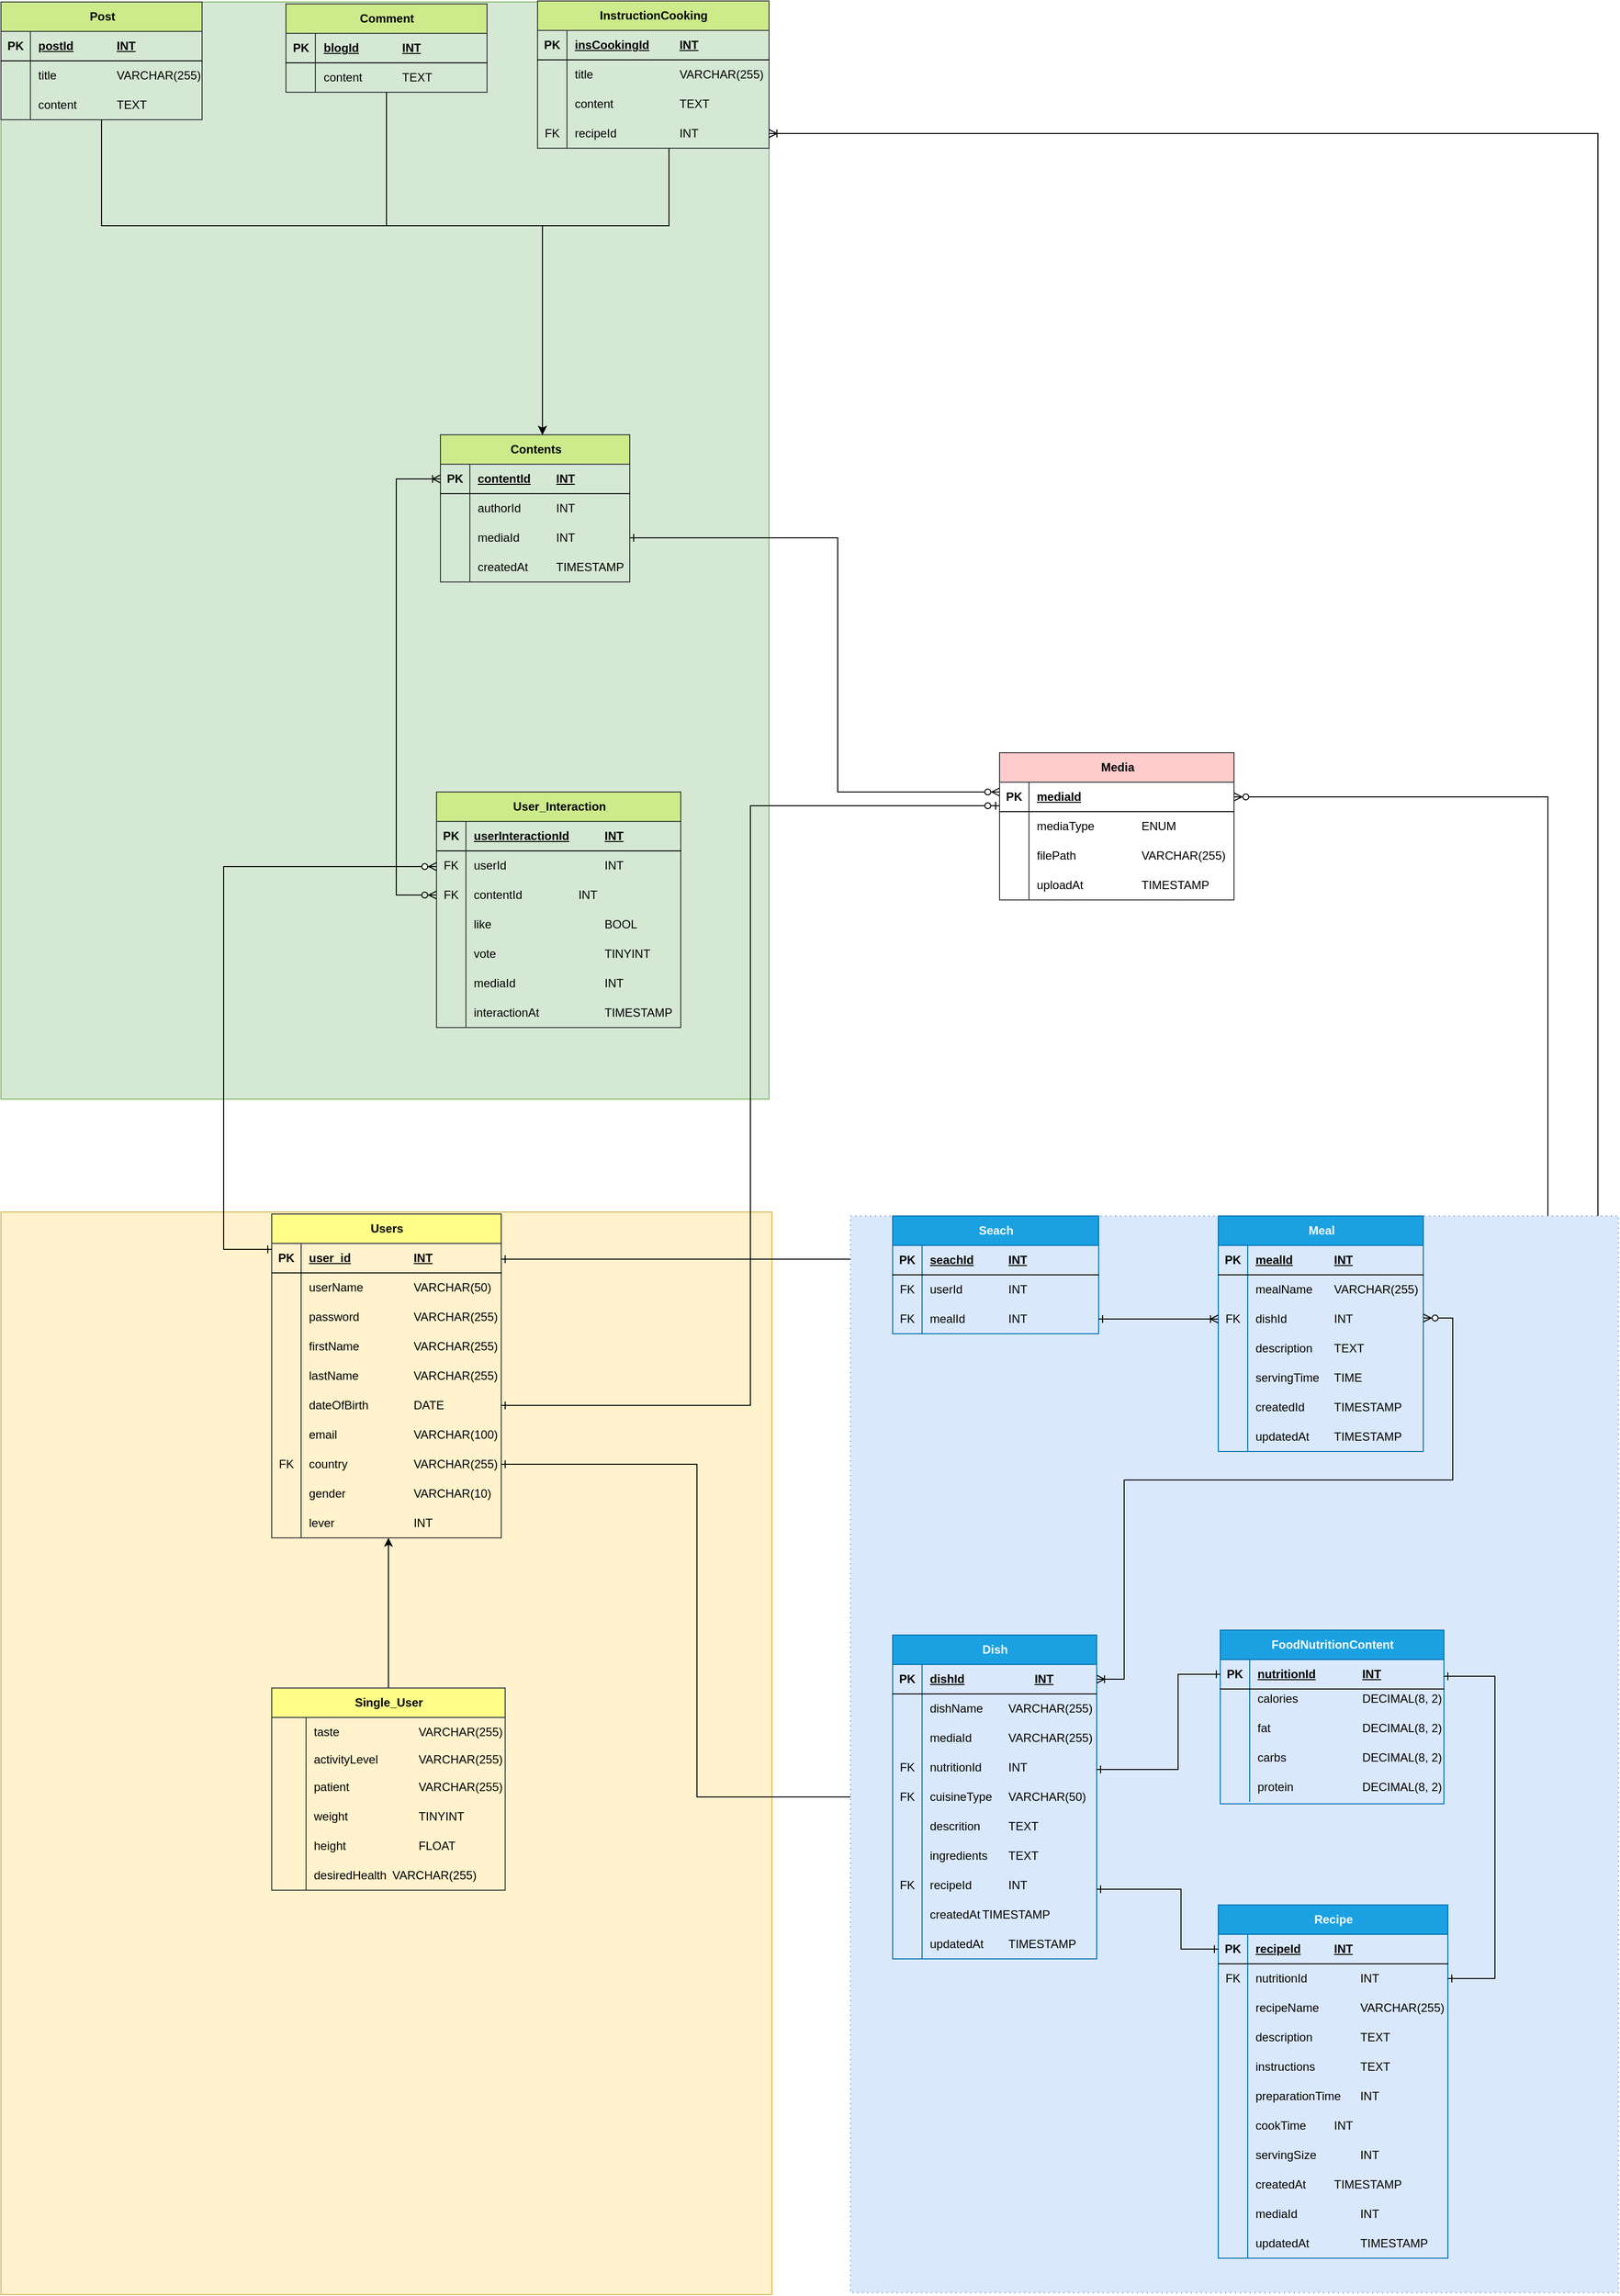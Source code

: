 <mxfile version="22.1.21" type="github">
  <diagram id="btaPQqKq-ZGBxPIqBVW9" name="Page-2">
    <mxGraphModel dx="1653" dy="1637" grid="0" gridSize="10" guides="1" tooltips="1" connect="1" arrows="1" fold="1" page="1" pageScale="1" pageWidth="827" pageHeight="1169" math="0" shadow="0">
      <root>
        <mxCell id="0" />
        <mxCell id="1" parent="0" />
        <mxCell id="vE3Ha4qgLlNr06Ze3YW5-8" value="" style="group" parent="1" vertex="1" connectable="0">
          <mxGeometry x="-827" y="65" width="786" height="1103" as="geometry" />
        </mxCell>
        <mxCell id="vE3Ha4qgLlNr06Ze3YW5-7" value="" style="group;fillColor=#fff2cc;strokeColor=#d6b656;container=0;" parent="vE3Ha4qgLlNr06Ze3YW5-8" vertex="1" connectable="0">
          <mxGeometry width="786" height="1103" as="geometry" />
        </mxCell>
        <mxCell id="D6CuBKRdVGohJh1ABLe_-26" value="Users" style="shape=table;startSize=30;container=1;collapsible=1;childLayout=tableLayout;fixedRows=1;rowLines=0;fontStyle=1;align=center;resizeLast=1;html=1;fillColor=#ffff88;strokeColor=#36393d;" parent="vE3Ha4qgLlNr06Ze3YW5-8" vertex="1">
          <mxGeometry x="276" y="2" width="234" height="330" as="geometry">
            <mxRectangle width="70" height="30" as="alternateBounds" />
          </mxGeometry>
        </mxCell>
        <mxCell id="D6CuBKRdVGohJh1ABLe_-27" value="" style="shape=tableRow;horizontal=0;startSize=0;swimlaneHead=0;swimlaneBody=0;fillColor=none;collapsible=0;dropTarget=0;points=[[0,0.5],[1,0.5]];portConstraint=eastwest;top=0;left=0;right=0;bottom=1;" parent="D6CuBKRdVGohJh1ABLe_-26" vertex="1">
          <mxGeometry y="30" width="234" height="30" as="geometry" />
        </mxCell>
        <mxCell id="D6CuBKRdVGohJh1ABLe_-28" value="PK" style="shape=partialRectangle;connectable=0;fillColor=none;top=0;left=0;bottom=0;right=0;fontStyle=1;overflow=hidden;whiteSpace=wrap;html=1;" parent="D6CuBKRdVGohJh1ABLe_-27" vertex="1">
          <mxGeometry width="30" height="30" as="geometry">
            <mxRectangle width="30" height="30" as="alternateBounds" />
          </mxGeometry>
        </mxCell>
        <mxCell id="D6CuBKRdVGohJh1ABLe_-29" value="user_id&lt;span style=&quot;white-space: pre;&quot;&gt;&#x9;&lt;span style=&quot;white-space: pre;&quot;&gt;&#x9;&lt;/span&gt;&lt;span style=&quot;white-space: pre;&quot;&gt;&#x9;&lt;/span&gt;INT&lt;/span&gt;" style="shape=partialRectangle;connectable=0;fillColor=none;top=0;left=0;bottom=0;right=0;align=left;spacingLeft=6;fontStyle=5;overflow=hidden;whiteSpace=wrap;html=1;" parent="D6CuBKRdVGohJh1ABLe_-27" vertex="1">
          <mxGeometry x="30" width="204" height="30" as="geometry">
            <mxRectangle width="204" height="30" as="alternateBounds" />
          </mxGeometry>
        </mxCell>
        <mxCell id="D6CuBKRdVGohJh1ABLe_-30" value="" style="shape=tableRow;horizontal=0;startSize=0;swimlaneHead=0;swimlaneBody=0;fillColor=none;collapsible=0;dropTarget=0;points=[[0,0.5],[1,0.5]];portConstraint=eastwest;top=0;left=0;right=0;bottom=0;" parent="D6CuBKRdVGohJh1ABLe_-26" vertex="1">
          <mxGeometry y="60" width="234" height="30" as="geometry" />
        </mxCell>
        <mxCell id="D6CuBKRdVGohJh1ABLe_-31" value="" style="shape=partialRectangle;connectable=0;fillColor=none;top=0;left=0;bottom=0;right=0;editable=1;overflow=hidden;whiteSpace=wrap;html=1;" parent="D6CuBKRdVGohJh1ABLe_-30" vertex="1">
          <mxGeometry width="30" height="30" as="geometry">
            <mxRectangle width="30" height="30" as="alternateBounds" />
          </mxGeometry>
        </mxCell>
        <mxCell id="D6CuBKRdVGohJh1ABLe_-32" value="userName&lt;span style=&quot;white-space: pre;&quot;&gt;&#x9;&lt;/span&gt;&lt;span style=&quot;white-space: pre;&quot;&gt;&#x9;&lt;/span&gt;VARCHAR(50)" style="shape=partialRectangle;connectable=0;fillColor=none;top=0;left=0;bottom=0;right=0;align=left;spacingLeft=6;overflow=hidden;whiteSpace=wrap;html=1;" parent="D6CuBKRdVGohJh1ABLe_-30" vertex="1">
          <mxGeometry x="30" width="204" height="30" as="geometry">
            <mxRectangle width="204" height="30" as="alternateBounds" />
          </mxGeometry>
        </mxCell>
        <mxCell id="D6CuBKRdVGohJh1ABLe_-33" value="" style="shape=tableRow;horizontal=0;startSize=0;swimlaneHead=0;swimlaneBody=0;fillColor=none;collapsible=0;dropTarget=0;points=[[0,0.5],[1,0.5]];portConstraint=eastwest;top=0;left=0;right=0;bottom=0;" parent="D6CuBKRdVGohJh1ABLe_-26" vertex="1">
          <mxGeometry y="90" width="234" height="30" as="geometry" />
        </mxCell>
        <mxCell id="D6CuBKRdVGohJh1ABLe_-34" value="" style="shape=partialRectangle;connectable=0;fillColor=none;top=0;left=0;bottom=0;right=0;editable=1;overflow=hidden;whiteSpace=wrap;html=1;" parent="D6CuBKRdVGohJh1ABLe_-33" vertex="1">
          <mxGeometry width="30" height="30" as="geometry">
            <mxRectangle width="30" height="30" as="alternateBounds" />
          </mxGeometry>
        </mxCell>
        <mxCell id="D6CuBKRdVGohJh1ABLe_-35" value="password&lt;span style=&quot;white-space: pre;&quot;&gt;&#x9;&lt;/span&gt;&lt;span style=&quot;white-space: pre;&quot;&gt;&#x9;&lt;/span&gt;&lt;span style=&quot;white-space: pre;&quot;&gt;&#x9;&lt;/span&gt;VARCHAR(255)" style="shape=partialRectangle;connectable=0;fillColor=none;top=0;left=0;bottom=0;right=0;align=left;spacingLeft=6;overflow=hidden;whiteSpace=wrap;html=1;" parent="D6CuBKRdVGohJh1ABLe_-33" vertex="1">
          <mxGeometry x="30" width="204" height="30" as="geometry">
            <mxRectangle width="204" height="30" as="alternateBounds" />
          </mxGeometry>
        </mxCell>
        <mxCell id="wuyaVqw0lIHpQmKnbZ-E-2" value="" style="shape=tableRow;horizontal=0;startSize=0;swimlaneHead=0;swimlaneBody=0;fillColor=none;collapsible=0;dropTarget=0;points=[[0,0.5],[1,0.5]];portConstraint=eastwest;top=0;left=0;right=0;bottom=0;" parent="D6CuBKRdVGohJh1ABLe_-26" vertex="1">
          <mxGeometry y="120" width="234" height="30" as="geometry" />
        </mxCell>
        <mxCell id="wuyaVqw0lIHpQmKnbZ-E-3" value="" style="shape=partialRectangle;connectable=0;fillColor=none;top=0;left=0;bottom=0;right=0;editable=1;overflow=hidden;whiteSpace=wrap;html=1;" parent="wuyaVqw0lIHpQmKnbZ-E-2" vertex="1">
          <mxGeometry width="30" height="30" as="geometry">
            <mxRectangle width="30" height="30" as="alternateBounds" />
          </mxGeometry>
        </mxCell>
        <mxCell id="wuyaVqw0lIHpQmKnbZ-E-4" value="firstName&lt;span style=&quot;white-space: pre;&quot;&gt;&#x9;&lt;/span&gt;&lt;span style=&quot;white-space: pre;&quot;&gt;&#x9;&lt;/span&gt;&lt;span style=&quot;white-space: pre;&quot;&gt;&#x9;&lt;/span&gt;VARCHAR(255)" style="shape=partialRectangle;connectable=0;fillColor=none;top=0;left=0;bottom=0;right=0;align=left;spacingLeft=6;overflow=hidden;whiteSpace=wrap;html=1;" parent="wuyaVqw0lIHpQmKnbZ-E-2" vertex="1">
          <mxGeometry x="30" width="204" height="30" as="geometry">
            <mxRectangle width="204" height="30" as="alternateBounds" />
          </mxGeometry>
        </mxCell>
        <mxCell id="wuyaVqw0lIHpQmKnbZ-E-5" value="" style="shape=tableRow;horizontal=0;startSize=0;swimlaneHead=0;swimlaneBody=0;fillColor=none;collapsible=0;dropTarget=0;points=[[0,0.5],[1,0.5]];portConstraint=eastwest;top=0;left=0;right=0;bottom=0;" parent="D6CuBKRdVGohJh1ABLe_-26" vertex="1">
          <mxGeometry y="150" width="234" height="30" as="geometry" />
        </mxCell>
        <mxCell id="wuyaVqw0lIHpQmKnbZ-E-6" value="&lt;span style=&quot;white-space: pre;&quot;&gt;&#x9;&lt;/span&gt;&lt;span style=&quot;white-space: pre;&quot;&gt;&#x9;&lt;/span&gt;" style="shape=partialRectangle;connectable=0;fillColor=none;top=0;left=0;bottom=0;right=0;editable=1;overflow=hidden;whiteSpace=wrap;html=1;" parent="wuyaVqw0lIHpQmKnbZ-E-5" vertex="1">
          <mxGeometry width="30" height="30" as="geometry">
            <mxRectangle width="30" height="30" as="alternateBounds" />
          </mxGeometry>
        </mxCell>
        <mxCell id="wuyaVqw0lIHpQmKnbZ-E-7" value="lastName&lt;span style=&quot;white-space: pre;&quot;&gt;&#x9;&lt;/span&gt;&lt;span style=&quot;white-space: pre;&quot;&gt;&#x9;&lt;/span&gt;&lt;span style=&quot;white-space: pre;&quot;&gt;&#x9;&lt;/span&gt;VARCHAR(255)&lt;span style=&quot;white-space: pre;&quot;&gt;&#x9;&lt;/span&gt;" style="shape=partialRectangle;connectable=0;fillColor=none;top=0;left=0;bottom=0;right=0;align=left;spacingLeft=6;overflow=hidden;whiteSpace=wrap;html=1;" parent="wuyaVqw0lIHpQmKnbZ-E-5" vertex="1">
          <mxGeometry x="30" width="204" height="30" as="geometry">
            <mxRectangle width="204" height="30" as="alternateBounds" />
          </mxGeometry>
        </mxCell>
        <mxCell id="wuyaVqw0lIHpQmKnbZ-E-8" value="" style="shape=tableRow;horizontal=0;startSize=0;swimlaneHead=0;swimlaneBody=0;fillColor=none;collapsible=0;dropTarget=0;points=[[0,0.5],[1,0.5]];portConstraint=eastwest;top=0;left=0;right=0;bottom=0;" parent="D6CuBKRdVGohJh1ABLe_-26" vertex="1">
          <mxGeometry y="180" width="234" height="30" as="geometry" />
        </mxCell>
        <mxCell id="wuyaVqw0lIHpQmKnbZ-E-9" value="" style="shape=partialRectangle;connectable=0;fillColor=none;top=0;left=0;bottom=0;right=0;editable=1;overflow=hidden;whiteSpace=wrap;html=1;" parent="wuyaVqw0lIHpQmKnbZ-E-8" vertex="1">
          <mxGeometry width="30" height="30" as="geometry">
            <mxRectangle width="30" height="30" as="alternateBounds" />
          </mxGeometry>
        </mxCell>
        <mxCell id="wuyaVqw0lIHpQmKnbZ-E-10" value="dateOfBirth&lt;span style=&quot;white-space: pre;&quot;&gt;&#x9;&lt;/span&gt;&lt;span style=&quot;white-space: pre;&quot;&gt;&#x9;&lt;/span&gt;DATE" style="shape=partialRectangle;connectable=0;fillColor=none;top=0;left=0;bottom=0;right=0;align=left;spacingLeft=6;overflow=hidden;whiteSpace=wrap;html=1;" parent="wuyaVqw0lIHpQmKnbZ-E-8" vertex="1">
          <mxGeometry x="30" width="204" height="30" as="geometry">
            <mxRectangle width="204" height="30" as="alternateBounds" />
          </mxGeometry>
        </mxCell>
        <mxCell id="wuyaVqw0lIHpQmKnbZ-E-11" value="" style="shape=tableRow;horizontal=0;startSize=0;swimlaneHead=0;swimlaneBody=0;fillColor=none;collapsible=0;dropTarget=0;points=[[0,0.5],[1,0.5]];portConstraint=eastwest;top=0;left=0;right=0;bottom=0;" parent="D6CuBKRdVGohJh1ABLe_-26" vertex="1">
          <mxGeometry y="210" width="234" height="30" as="geometry" />
        </mxCell>
        <mxCell id="wuyaVqw0lIHpQmKnbZ-E-12" value="" style="shape=partialRectangle;connectable=0;fillColor=none;top=0;left=0;bottom=0;right=0;editable=1;overflow=hidden;whiteSpace=wrap;html=1;" parent="wuyaVqw0lIHpQmKnbZ-E-11" vertex="1">
          <mxGeometry width="30" height="30" as="geometry">
            <mxRectangle width="30" height="30" as="alternateBounds" />
          </mxGeometry>
        </mxCell>
        <mxCell id="wuyaVqw0lIHpQmKnbZ-E-13" value="email&lt;span style=&quot;white-space: pre;&quot;&gt;&#x9;&lt;/span&gt;&lt;span style=&quot;white-space: pre;&quot;&gt;&#x9;&lt;/span&gt;&lt;span style=&quot;white-space: pre;&quot;&gt;&#x9;&lt;/span&gt;VARCHAR(100)&lt;span style=&quot;white-space: pre;&quot;&gt;&#x9;&lt;/span&gt;" style="shape=partialRectangle;connectable=0;fillColor=none;top=0;left=0;bottom=0;right=0;align=left;spacingLeft=6;overflow=hidden;whiteSpace=wrap;html=1;" parent="wuyaVqw0lIHpQmKnbZ-E-11" vertex="1">
          <mxGeometry x="30" width="204" height="30" as="geometry">
            <mxRectangle width="204" height="30" as="alternateBounds" />
          </mxGeometry>
        </mxCell>
        <mxCell id="D6CuBKRdVGohJh1ABLe_-36" value="" style="shape=tableRow;horizontal=0;startSize=0;swimlaneHead=0;swimlaneBody=0;fillColor=none;collapsible=0;dropTarget=0;points=[[0,0.5],[1,0.5]];portConstraint=eastwest;top=0;left=0;right=0;bottom=0;" parent="D6CuBKRdVGohJh1ABLe_-26" vertex="1">
          <mxGeometry y="240" width="234" height="30" as="geometry" />
        </mxCell>
        <mxCell id="D6CuBKRdVGohJh1ABLe_-37" value="FK" style="shape=partialRectangle;connectable=0;fillColor=none;top=0;left=0;bottom=0;right=0;editable=1;overflow=hidden;whiteSpace=wrap;html=1;" parent="D6CuBKRdVGohJh1ABLe_-36" vertex="1">
          <mxGeometry width="30" height="30" as="geometry">
            <mxRectangle width="30" height="30" as="alternateBounds" />
          </mxGeometry>
        </mxCell>
        <mxCell id="D6CuBKRdVGohJh1ABLe_-38" value="country&lt;span style=&quot;white-space: pre;&quot;&gt;&#x9;&lt;/span&gt;&lt;span style=&quot;white-space: pre;&quot;&gt;&#x9;&lt;/span&gt;&lt;span style=&quot;white-space: pre;&quot;&gt;&#x9;&lt;/span&gt;VARCHAR(255)" style="shape=partialRectangle;connectable=0;fillColor=none;top=0;left=0;bottom=0;right=0;align=left;spacingLeft=6;overflow=hidden;whiteSpace=wrap;html=1;" parent="D6CuBKRdVGohJh1ABLe_-36" vertex="1">
          <mxGeometry x="30" width="204" height="30" as="geometry">
            <mxRectangle width="204" height="30" as="alternateBounds" />
          </mxGeometry>
        </mxCell>
        <mxCell id="82Od4e2DMMW372Tdfi60-1" value="" style="shape=tableRow;horizontal=0;startSize=0;swimlaneHead=0;swimlaneBody=0;fillColor=none;collapsible=0;dropTarget=0;points=[[0,0.5],[1,0.5]];portConstraint=eastwest;top=0;left=0;right=0;bottom=0;" parent="D6CuBKRdVGohJh1ABLe_-26" vertex="1">
          <mxGeometry y="270" width="234" height="30" as="geometry" />
        </mxCell>
        <mxCell id="82Od4e2DMMW372Tdfi60-2" value="" style="shape=partialRectangle;connectable=0;fillColor=none;top=0;left=0;bottom=0;right=0;editable=1;overflow=hidden;whiteSpace=wrap;html=1;" parent="82Od4e2DMMW372Tdfi60-1" vertex="1">
          <mxGeometry width="30" height="30" as="geometry">
            <mxRectangle width="30" height="30" as="alternateBounds" />
          </mxGeometry>
        </mxCell>
        <mxCell id="82Od4e2DMMW372Tdfi60-3" value="gender&lt;span style=&quot;white-space: pre;&quot;&gt;&#x9;&lt;/span&gt;&lt;span style=&quot;white-space: pre;&quot;&gt;&#x9;&lt;/span&gt;&lt;span style=&quot;white-space: pre;&quot;&gt;&#x9;&lt;/span&gt;VARCHAR(10)" style="shape=partialRectangle;connectable=0;fillColor=none;top=0;left=0;bottom=0;right=0;align=left;spacingLeft=6;overflow=hidden;whiteSpace=wrap;html=1;" parent="82Od4e2DMMW372Tdfi60-1" vertex="1">
          <mxGeometry x="30" width="204" height="30" as="geometry">
            <mxRectangle width="204" height="30" as="alternateBounds" />
          </mxGeometry>
        </mxCell>
        <mxCell id="wuyaVqw0lIHpQmKnbZ-E-53" value="" style="shape=tableRow;horizontal=0;startSize=0;swimlaneHead=0;swimlaneBody=0;fillColor=none;collapsible=0;dropTarget=0;points=[[0,0.5],[1,0.5]];portConstraint=eastwest;top=0;left=0;right=0;bottom=0;" parent="D6CuBKRdVGohJh1ABLe_-26" vertex="1">
          <mxGeometry y="300" width="234" height="30" as="geometry" />
        </mxCell>
        <mxCell id="wuyaVqw0lIHpQmKnbZ-E-54" value="" style="shape=partialRectangle;connectable=0;fillColor=none;top=0;left=0;bottom=0;right=0;editable=1;overflow=hidden;whiteSpace=wrap;html=1;" parent="wuyaVqw0lIHpQmKnbZ-E-53" vertex="1">
          <mxGeometry width="30" height="30" as="geometry">
            <mxRectangle width="30" height="30" as="alternateBounds" />
          </mxGeometry>
        </mxCell>
        <mxCell id="wuyaVqw0lIHpQmKnbZ-E-55" value="lever&lt;span style=&quot;white-space: pre;&quot;&gt;&#x9;&lt;/span&gt;&lt;span style=&quot;white-space: pre;&quot;&gt;&#x9;&lt;/span&gt;&lt;span style=&quot;white-space: pre;&quot;&gt;&#x9;&lt;/span&gt;INT" style="shape=partialRectangle;connectable=0;fillColor=none;top=0;left=0;bottom=0;right=0;align=left;spacingLeft=6;overflow=hidden;whiteSpace=wrap;html=1;" parent="wuyaVqw0lIHpQmKnbZ-E-53" vertex="1">
          <mxGeometry x="30" width="204" height="30" as="geometry">
            <mxRectangle width="204" height="30" as="alternateBounds" />
          </mxGeometry>
        </mxCell>
        <mxCell id="wuyaVqw0lIHpQmKnbZ-E-56" style="edgeStyle=orthogonalEdgeStyle;rounded=0;orthogonalLoop=1;jettySize=auto;html=1;exitX=0.5;exitY=0;exitDx=0;exitDy=0;" parent="vE3Ha4qgLlNr06Ze3YW5-8" source="D6CuBKRdVGohJh1ABLe_-79" target="D6CuBKRdVGohJh1ABLe_-26" edge="1">
          <mxGeometry relative="1" as="geometry">
            <Array as="points">
              <mxPoint x="395" y="320" />
              <mxPoint x="395" y="320" />
            </Array>
            <mxPoint x="512" y="424" as="targetPoint" />
          </mxGeometry>
        </mxCell>
        <mxCell id="D6CuBKRdVGohJh1ABLe_-79" value="Single_User" style="shape=table;startSize=30;container=1;collapsible=1;childLayout=tableLayout;fixedRows=1;rowLines=0;fontStyle=1;align=center;resizeLast=1;html=1;fillColor=#ffff88;strokeColor=#36393d;" parent="vE3Ha4qgLlNr06Ze3YW5-8" vertex="1">
          <mxGeometry x="276" y="485" width="238" height="206" as="geometry">
            <mxRectangle y="349.999" width="110" height="62.222" as="alternateBounds" />
          </mxGeometry>
        </mxCell>
        <mxCell id="D6CuBKRdVGohJh1ABLe_-83" value="" style="shape=tableRow;horizontal=0;startSize=0;swimlaneHead=0;swimlaneBody=0;fillColor=none;collapsible=0;dropTarget=0;points=[[0,0.5],[1,0.5]];portConstraint=eastwest;top=0;left=0;right=0;bottom=0;" parent="D6CuBKRdVGohJh1ABLe_-79" vertex="1">
          <mxGeometry y="30" width="238" height="30" as="geometry" />
        </mxCell>
        <mxCell id="D6CuBKRdVGohJh1ABLe_-84" value="" style="shape=partialRectangle;connectable=0;fillColor=none;top=0;left=0;bottom=0;right=0;editable=1;overflow=hidden;whiteSpace=wrap;html=1;" parent="D6CuBKRdVGohJh1ABLe_-83" vertex="1">
          <mxGeometry width="35.021" height="30" as="geometry">
            <mxRectangle width="35.021" height="30" as="alternateBounds" />
          </mxGeometry>
        </mxCell>
        <mxCell id="D6CuBKRdVGohJh1ABLe_-85" value="taste&lt;span style=&quot;white-space: pre;&quot;&gt;&#x9;&lt;/span&gt;&lt;span style=&quot;white-space: pre;&quot;&gt;&#x9;&lt;/span&gt;&lt;span style=&quot;white-space: pre;&quot;&gt;&#x9;&lt;/span&gt;VARCHAR(255)" style="shape=partialRectangle;connectable=0;fillColor=none;top=0;left=0;bottom=0;right=0;align=left;spacingLeft=6;overflow=hidden;whiteSpace=wrap;html=1;" parent="D6CuBKRdVGohJh1ABLe_-83" vertex="1">
          <mxGeometry x="35.021" width="202.979" height="30" as="geometry">
            <mxRectangle width="202.979" height="30" as="alternateBounds" />
          </mxGeometry>
        </mxCell>
        <mxCell id="D6CuBKRdVGohJh1ABLe_-86" value="" style="shape=tableRow;horizontal=0;startSize=0;swimlaneHead=0;swimlaneBody=0;fillColor=none;collapsible=0;dropTarget=0;points=[[0,0.5],[1,0.5]];portConstraint=eastwest;top=0;left=0;right=0;bottom=0;" parent="D6CuBKRdVGohJh1ABLe_-79" vertex="1">
          <mxGeometry y="60" width="238" height="26" as="geometry" />
        </mxCell>
        <mxCell id="D6CuBKRdVGohJh1ABLe_-87" value="" style="shape=partialRectangle;connectable=0;fillColor=none;top=0;left=0;bottom=0;right=0;editable=1;overflow=hidden;whiteSpace=wrap;html=1;" parent="D6CuBKRdVGohJh1ABLe_-86" vertex="1">
          <mxGeometry width="35.021" height="26" as="geometry">
            <mxRectangle width="35.021" height="26" as="alternateBounds" />
          </mxGeometry>
        </mxCell>
        <mxCell id="D6CuBKRdVGohJh1ABLe_-88" value="activityLevel&lt;span style=&quot;white-space: pre;&quot;&gt;&#x9;&lt;/span&gt;&lt;span style=&quot;white-space: pre;&quot;&gt;&#x9;&lt;/span&gt;VARCHAR(255)" style="shape=partialRectangle;connectable=0;fillColor=none;top=0;left=0;bottom=0;right=0;align=left;spacingLeft=6;overflow=hidden;whiteSpace=wrap;html=1;" parent="D6CuBKRdVGohJh1ABLe_-86" vertex="1">
          <mxGeometry x="35.021" width="202.979" height="26" as="geometry">
            <mxRectangle width="202.979" height="26" as="alternateBounds" />
          </mxGeometry>
        </mxCell>
        <mxCell id="wuyaVqw0lIHpQmKnbZ-E-47" value="" style="shape=tableRow;horizontal=0;startSize=0;swimlaneHead=0;swimlaneBody=0;fillColor=none;collapsible=0;dropTarget=0;points=[[0,0.5],[1,0.5]];portConstraint=eastwest;top=0;left=0;right=0;bottom=0;" parent="D6CuBKRdVGohJh1ABLe_-79" vertex="1">
          <mxGeometry y="86" width="238" height="30" as="geometry" />
        </mxCell>
        <mxCell id="wuyaVqw0lIHpQmKnbZ-E-48" value="" style="shape=partialRectangle;connectable=0;fillColor=none;top=0;left=0;bottom=0;right=0;editable=1;overflow=hidden;whiteSpace=wrap;html=1;" parent="wuyaVqw0lIHpQmKnbZ-E-47" vertex="1">
          <mxGeometry width="35.021" height="30" as="geometry">
            <mxRectangle width="35.021" height="30" as="alternateBounds" />
          </mxGeometry>
        </mxCell>
        <mxCell id="wuyaVqw0lIHpQmKnbZ-E-49" value="patient&lt;span style=&quot;white-space: pre;&quot;&gt;&#x9;&lt;/span&gt;&lt;span style=&quot;white-space: pre;&quot;&gt;&#x9;&lt;/span&gt;&lt;span style=&quot;white-space: pre;&quot;&gt;&#x9;&lt;/span&gt;VARCHAR(255)" style="shape=partialRectangle;connectable=0;fillColor=none;top=0;left=0;bottom=0;right=0;align=left;spacingLeft=6;overflow=hidden;whiteSpace=wrap;html=1;" parent="wuyaVqw0lIHpQmKnbZ-E-47" vertex="1">
          <mxGeometry x="35.021" width="202.979" height="30" as="geometry">
            <mxRectangle width="202.979" height="30" as="alternateBounds" />
          </mxGeometry>
        </mxCell>
        <mxCell id="D6CuBKRdVGohJh1ABLe_-89" value="" style="shape=tableRow;horizontal=0;startSize=0;swimlaneHead=0;swimlaneBody=0;fillColor=none;collapsible=0;dropTarget=0;points=[[0,0.5],[1,0.5]];portConstraint=eastwest;top=0;left=0;right=0;bottom=0;" parent="D6CuBKRdVGohJh1ABLe_-79" vertex="1">
          <mxGeometry y="116" width="238" height="30" as="geometry" />
        </mxCell>
        <mxCell id="D6CuBKRdVGohJh1ABLe_-90" value="" style="shape=partialRectangle;connectable=0;fillColor=none;top=0;left=0;bottom=0;right=0;editable=1;overflow=hidden;whiteSpace=wrap;html=1;" parent="D6CuBKRdVGohJh1ABLe_-89" vertex="1">
          <mxGeometry width="35.021" height="30" as="geometry">
            <mxRectangle width="35.021" height="30" as="alternateBounds" />
          </mxGeometry>
        </mxCell>
        <mxCell id="D6CuBKRdVGohJh1ABLe_-91" value="weight&lt;span style=&quot;white-space: pre;&quot;&gt;&#x9;&lt;/span&gt;&lt;span style=&quot;white-space: pre;&quot;&gt;&#x9;&lt;/span&gt;&lt;span style=&quot;white-space: pre;&quot;&gt;&#x9;&lt;/span&gt;TINYINT" style="shape=partialRectangle;connectable=0;fillColor=none;top=0;left=0;bottom=0;right=0;align=left;spacingLeft=6;overflow=hidden;whiteSpace=wrap;html=1;" parent="D6CuBKRdVGohJh1ABLe_-89" vertex="1">
          <mxGeometry x="35.021" width="202.979" height="30" as="geometry">
            <mxRectangle width="202.979" height="30" as="alternateBounds" />
          </mxGeometry>
        </mxCell>
        <mxCell id="t8a5REhLXbe7W7D2ZkRc-1" value="" style="shape=tableRow;horizontal=0;startSize=0;swimlaneHead=0;swimlaneBody=0;fillColor=none;collapsible=0;dropTarget=0;points=[[0,0.5],[1,0.5]];portConstraint=eastwest;top=0;left=0;right=0;bottom=0;" parent="D6CuBKRdVGohJh1ABLe_-79" vertex="1">
          <mxGeometry y="146" width="238" height="30" as="geometry" />
        </mxCell>
        <mxCell id="t8a5REhLXbe7W7D2ZkRc-2" value="" style="shape=partialRectangle;connectable=0;fillColor=none;top=0;left=0;bottom=0;right=0;editable=1;overflow=hidden;whiteSpace=wrap;html=1;" parent="t8a5REhLXbe7W7D2ZkRc-1" vertex="1">
          <mxGeometry width="35.021" height="30" as="geometry">
            <mxRectangle width="35.021" height="30" as="alternateBounds" />
          </mxGeometry>
        </mxCell>
        <mxCell id="t8a5REhLXbe7W7D2ZkRc-3" value="height&lt;span style=&quot;white-space: pre;&quot;&gt;&#x9;&lt;/span&gt;&lt;span style=&quot;white-space: pre;&quot;&gt;&#x9;&lt;/span&gt;&lt;span style=&quot;white-space: pre;&quot;&gt;&#x9;&lt;/span&gt;FLOAT" style="shape=partialRectangle;connectable=0;fillColor=none;top=0;left=0;bottom=0;right=0;align=left;spacingLeft=6;overflow=hidden;whiteSpace=wrap;html=1;" parent="t8a5REhLXbe7W7D2ZkRc-1" vertex="1">
          <mxGeometry x="35.021" width="202.979" height="30" as="geometry">
            <mxRectangle width="202.979" height="30" as="alternateBounds" />
          </mxGeometry>
        </mxCell>
        <mxCell id="wuyaVqw0lIHpQmKnbZ-E-50" value="" style="shape=tableRow;horizontal=0;startSize=0;swimlaneHead=0;swimlaneBody=0;fillColor=none;collapsible=0;dropTarget=0;points=[[0,0.5],[1,0.5]];portConstraint=eastwest;top=0;left=0;right=0;bottom=0;" parent="D6CuBKRdVGohJh1ABLe_-79" vertex="1">
          <mxGeometry y="176" width="238" height="30" as="geometry" />
        </mxCell>
        <mxCell id="wuyaVqw0lIHpQmKnbZ-E-51" value="" style="shape=partialRectangle;connectable=0;fillColor=none;top=0;left=0;bottom=0;right=0;editable=1;overflow=hidden;whiteSpace=wrap;html=1;" parent="wuyaVqw0lIHpQmKnbZ-E-50" vertex="1">
          <mxGeometry width="35.021" height="30" as="geometry">
            <mxRectangle width="35.021" height="30" as="alternateBounds" />
          </mxGeometry>
        </mxCell>
        <mxCell id="wuyaVqw0lIHpQmKnbZ-E-52" value="desiredHealth&lt;span style=&quot;white-space: pre;&quot;&gt;&#x9;&lt;/span&gt;VARCHAR(255)" style="shape=partialRectangle;connectable=0;fillColor=none;top=0;left=0;bottom=0;right=0;align=left;spacingLeft=6;overflow=hidden;whiteSpace=wrap;html=1;" parent="wuyaVqw0lIHpQmKnbZ-E-50" vertex="1">
          <mxGeometry x="35.021" width="202.979" height="30" as="geometry">
            <mxRectangle width="202.979" height="30" as="alternateBounds" />
          </mxGeometry>
        </mxCell>
        <mxCell id="t8a5REhLXbe7W7D2ZkRc-35" value="" style="edgeStyle=orthogonalEdgeStyle;fontSize=12;html=1;endArrow=ERzeroToMany;endFill=1;rounded=0;startArrow=ERone;startFill=0;" parent="1" source="D6CuBKRdVGohJh1ABLe_-27" target="7tlb6O7nKomQZ_N-_NIy-19" edge="1">
          <mxGeometry width="100" height="100" relative="1" as="geometry">
            <mxPoint x="336" y="360" as="sourcePoint" />
            <mxPoint x="351" y="222" as="targetPoint" />
            <Array as="points">
              <mxPoint x="44" y="113" />
              <mxPoint x="44" y="143" />
            </Array>
          </mxGeometry>
        </mxCell>
        <mxCell id="vE3Ha4qgLlNr06Ze3YW5-137" value="rt    " style="group;fillColor=#d5e8d4;strokeColor=#82b366;container=0;" parent="1" vertex="1" connectable="0">
          <mxGeometry x="-827" y="-1168" width="783" height="1118" as="geometry" />
        </mxCell>
        <mxCell id="vE3Ha4qgLlNr06Ze3YW5-89" value="Comment" style="shape=table;startSize=30;container=1;collapsible=1;childLayout=tableLayout;fixedRows=1;rowLines=0;fontStyle=1;align=center;resizeLast=1;html=1;fillColor=#cdeb8b;strokeColor=#36393d;" parent="1" vertex="1">
          <mxGeometry x="-536.5" y="-1166" width="205" height="90" as="geometry" />
        </mxCell>
        <mxCell id="vE3Ha4qgLlNr06Ze3YW5-90" value="" style="shape=tableRow;horizontal=0;startSize=0;swimlaneHead=0;swimlaneBody=0;fillColor=none;collapsible=0;dropTarget=0;points=[[0,0.5],[1,0.5]];portConstraint=eastwest;top=0;left=0;right=0;bottom=1;" parent="vE3Ha4qgLlNr06Ze3YW5-89" vertex="1">
          <mxGeometry y="30" width="205" height="30" as="geometry" />
        </mxCell>
        <mxCell id="vE3Ha4qgLlNr06Ze3YW5-91" value="PK" style="shape=partialRectangle;connectable=0;fillColor=none;top=0;left=0;bottom=0;right=0;fontStyle=1;overflow=hidden;whiteSpace=wrap;html=1;" parent="vE3Ha4qgLlNr06Ze3YW5-90" vertex="1">
          <mxGeometry width="30" height="30" as="geometry">
            <mxRectangle width="30" height="30" as="alternateBounds" />
          </mxGeometry>
        </mxCell>
        <mxCell id="vE3Ha4qgLlNr06Ze3YW5-92" value="blogId&lt;span style=&quot;white-space: pre;&quot;&gt;&#x9;&lt;/span&gt;&lt;span style=&quot;white-space: pre;&quot;&gt;&#x9;&lt;/span&gt;INT" style="shape=partialRectangle;connectable=0;fillColor=none;top=0;left=0;bottom=0;right=0;align=left;spacingLeft=6;fontStyle=5;overflow=hidden;whiteSpace=wrap;html=1;" parent="vE3Ha4qgLlNr06Ze3YW5-90" vertex="1">
          <mxGeometry x="30" width="175" height="30" as="geometry">
            <mxRectangle width="175" height="30" as="alternateBounds" />
          </mxGeometry>
        </mxCell>
        <mxCell id="vE3Ha4qgLlNr06Ze3YW5-134" value="" style="shape=tableRow;horizontal=0;startSize=0;swimlaneHead=0;swimlaneBody=0;fillColor=none;collapsible=0;dropTarget=0;points=[[0,0.5],[1,0.5]];portConstraint=eastwest;top=0;left=0;right=0;bottom=0;" parent="vE3Ha4qgLlNr06Ze3YW5-89" vertex="1">
          <mxGeometry y="60" width="205" height="30" as="geometry" />
        </mxCell>
        <mxCell id="vE3Ha4qgLlNr06Ze3YW5-135" value="" style="shape=partialRectangle;connectable=0;fillColor=none;top=0;left=0;bottom=0;right=0;editable=1;overflow=hidden;whiteSpace=wrap;html=1;" parent="vE3Ha4qgLlNr06Ze3YW5-134" vertex="1">
          <mxGeometry width="30" height="30" as="geometry">
            <mxRectangle width="30" height="30" as="alternateBounds" />
          </mxGeometry>
        </mxCell>
        <mxCell id="vE3Ha4qgLlNr06Ze3YW5-136" value="content&lt;span style=&quot;white-space: pre;&quot;&gt;&#x9;&lt;/span&gt;&lt;span style=&quot;white-space: pre;&quot;&gt;&#x9;&lt;/span&gt;TEXT" style="shape=partialRectangle;connectable=0;fillColor=none;top=0;left=0;bottom=0;right=0;align=left;spacingLeft=6;overflow=hidden;whiteSpace=wrap;html=1;" parent="vE3Ha4qgLlNr06Ze3YW5-134" vertex="1">
          <mxGeometry x="30" width="175" height="30" as="geometry">
            <mxRectangle width="175" height="30" as="alternateBounds" />
          </mxGeometry>
        </mxCell>
        <mxCell id="vE3Ha4qgLlNr06Ze3YW5-10" value="Contents" style="shape=table;startSize=30;container=1;collapsible=1;childLayout=tableLayout;fixedRows=1;rowLines=0;fontStyle=1;align=center;resizeLast=1;html=1;fillColor=#cdeb8b;strokeColor=#36393d;" parent="1" vertex="1">
          <mxGeometry x="-379" y="-727" width="193" height="150" as="geometry" />
        </mxCell>
        <mxCell id="vE3Ha4qgLlNr06Ze3YW5-11" value="" style="shape=tableRow;horizontal=0;startSize=0;swimlaneHead=0;swimlaneBody=0;fillColor=none;collapsible=0;dropTarget=0;points=[[0,0.5],[1,0.5]];portConstraint=eastwest;top=0;left=0;right=0;bottom=1;" parent="vE3Ha4qgLlNr06Ze3YW5-10" vertex="1">
          <mxGeometry y="30" width="193" height="30" as="geometry" />
        </mxCell>
        <mxCell id="vE3Ha4qgLlNr06Ze3YW5-12" value="PK" style="shape=partialRectangle;connectable=0;fillColor=none;top=0;left=0;bottom=0;right=0;fontStyle=1;overflow=hidden;whiteSpace=wrap;html=1;" parent="vE3Ha4qgLlNr06Ze3YW5-11" vertex="1">
          <mxGeometry width="30" height="30" as="geometry">
            <mxRectangle width="30" height="30" as="alternateBounds" />
          </mxGeometry>
        </mxCell>
        <mxCell id="vE3Ha4qgLlNr06Ze3YW5-13" value="contentId&lt;span style=&quot;white-space: pre;&quot;&gt;&#x9;&lt;/span&gt;INT" style="shape=partialRectangle;connectable=0;fillColor=none;top=0;left=0;bottom=0;right=0;align=left;spacingLeft=6;fontStyle=5;overflow=hidden;whiteSpace=wrap;html=1;" parent="vE3Ha4qgLlNr06Ze3YW5-11" vertex="1">
          <mxGeometry x="30" width="163" height="30" as="geometry">
            <mxRectangle width="163" height="30" as="alternateBounds" />
          </mxGeometry>
        </mxCell>
        <mxCell id="vE3Ha4qgLlNr06Ze3YW5-17" value="" style="shape=tableRow;horizontal=0;startSize=0;swimlaneHead=0;swimlaneBody=0;fillColor=none;collapsible=0;dropTarget=0;points=[[0,0.5],[1,0.5]];portConstraint=eastwest;top=0;left=0;right=0;bottom=0;" parent="vE3Ha4qgLlNr06Ze3YW5-10" vertex="1">
          <mxGeometry y="60" width="193" height="30" as="geometry" />
        </mxCell>
        <mxCell id="vE3Ha4qgLlNr06Ze3YW5-18" value="" style="shape=partialRectangle;connectable=0;fillColor=none;top=0;left=0;bottom=0;right=0;editable=1;overflow=hidden;whiteSpace=wrap;html=1;" parent="vE3Ha4qgLlNr06Ze3YW5-17" vertex="1">
          <mxGeometry width="30" height="30" as="geometry">
            <mxRectangle width="30" height="30" as="alternateBounds" />
          </mxGeometry>
        </mxCell>
        <mxCell id="vE3Ha4qgLlNr06Ze3YW5-19" value="authorId&lt;span style=&quot;white-space: pre;&quot;&gt;&#x9;&lt;/span&gt;&lt;span style=&quot;white-space: pre;&quot;&gt;&#x9;&lt;/span&gt;INT" style="shape=partialRectangle;connectable=0;fillColor=none;top=0;left=0;bottom=0;right=0;align=left;spacingLeft=6;overflow=hidden;whiteSpace=wrap;html=1;" parent="vE3Ha4qgLlNr06Ze3YW5-17" vertex="1">
          <mxGeometry x="30" width="163" height="30" as="geometry">
            <mxRectangle width="163" height="30" as="alternateBounds" />
          </mxGeometry>
        </mxCell>
        <mxCell id="vE3Ha4qgLlNr06Ze3YW5-26" value="" style="shape=tableRow;horizontal=0;startSize=0;swimlaneHead=0;swimlaneBody=0;fillColor=none;collapsible=0;dropTarget=0;points=[[0,0.5],[1,0.5]];portConstraint=eastwest;top=0;left=0;right=0;bottom=0;" parent="vE3Ha4qgLlNr06Ze3YW5-10" vertex="1">
          <mxGeometry y="90" width="193" height="30" as="geometry" />
        </mxCell>
        <mxCell id="vE3Ha4qgLlNr06Ze3YW5-27" value="" style="shape=partialRectangle;connectable=0;fillColor=none;top=0;left=0;bottom=0;right=0;editable=1;overflow=hidden;whiteSpace=wrap;html=1;" parent="vE3Ha4qgLlNr06Ze3YW5-26" vertex="1">
          <mxGeometry width="30" height="30" as="geometry">
            <mxRectangle width="30" height="30" as="alternateBounds" />
          </mxGeometry>
        </mxCell>
        <mxCell id="vE3Ha4qgLlNr06Ze3YW5-28" value="mediaId&lt;span style=&quot;white-space: pre;&quot;&gt;&#x9;&lt;/span&gt;&lt;span style=&quot;white-space: pre;&quot;&gt;&#x9;&lt;/span&gt;INT" style="shape=partialRectangle;connectable=0;fillColor=none;top=0;left=0;bottom=0;right=0;align=left;spacingLeft=6;overflow=hidden;whiteSpace=wrap;html=1;" parent="vE3Ha4qgLlNr06Ze3YW5-26" vertex="1">
          <mxGeometry x="30" width="163" height="30" as="geometry">
            <mxRectangle width="163" height="30" as="alternateBounds" />
          </mxGeometry>
        </mxCell>
        <mxCell id="vE3Ha4qgLlNr06Ze3YW5-20" value="" style="shape=tableRow;horizontal=0;startSize=0;swimlaneHead=0;swimlaneBody=0;fillColor=none;collapsible=0;dropTarget=0;points=[[0,0.5],[1,0.5]];portConstraint=eastwest;top=0;left=0;right=0;bottom=0;" parent="vE3Ha4qgLlNr06Ze3YW5-10" vertex="1">
          <mxGeometry y="120" width="193" height="30" as="geometry" />
        </mxCell>
        <mxCell id="vE3Ha4qgLlNr06Ze3YW5-21" value="" style="shape=partialRectangle;connectable=0;fillColor=none;top=0;left=0;bottom=0;right=0;editable=1;overflow=hidden;whiteSpace=wrap;html=1;" parent="vE3Ha4qgLlNr06Ze3YW5-20" vertex="1">
          <mxGeometry width="30" height="30" as="geometry">
            <mxRectangle width="30" height="30" as="alternateBounds" />
          </mxGeometry>
        </mxCell>
        <mxCell id="vE3Ha4qgLlNr06Ze3YW5-22" value="createdAt&lt;span style=&quot;white-space: pre;&quot;&gt;&#x9;&lt;span style=&quot;white-space: pre;&quot;&gt;&#x9;&lt;/span&gt;&lt;/span&gt;TIMESTAMP" style="shape=partialRectangle;connectable=0;fillColor=none;top=0;left=0;bottom=0;right=0;align=left;spacingLeft=6;overflow=hidden;whiteSpace=wrap;html=1;" parent="vE3Ha4qgLlNr06Ze3YW5-20" vertex="1">
          <mxGeometry x="30" width="163" height="30" as="geometry">
            <mxRectangle width="163" height="30" as="alternateBounds" />
          </mxGeometry>
        </mxCell>
        <mxCell id="vE3Ha4qgLlNr06Ze3YW5-45" value="User_Interaction" style="shape=table;startSize=30;container=1;collapsible=1;childLayout=tableLayout;fixedRows=1;rowLines=0;fontStyle=1;align=center;resizeLast=1;html=1;fillColor=#cdeb8b;strokeColor=#36393d;" parent="1" vertex="1">
          <mxGeometry x="-383" y="-363" width="249" height="240" as="geometry" />
        </mxCell>
        <mxCell id="vE3Ha4qgLlNr06Ze3YW5-46" value="" style="shape=tableRow;horizontal=0;startSize=0;swimlaneHead=0;swimlaneBody=0;fillColor=none;collapsible=0;dropTarget=0;points=[[0,0.5],[1,0.5]];portConstraint=eastwest;top=0;left=0;right=0;bottom=1;" parent="vE3Ha4qgLlNr06Ze3YW5-45" vertex="1">
          <mxGeometry y="30" width="249" height="30" as="geometry" />
        </mxCell>
        <mxCell id="vE3Ha4qgLlNr06Ze3YW5-47" value="PK" style="shape=partialRectangle;connectable=0;fillColor=none;top=0;left=0;bottom=0;right=0;fontStyle=1;overflow=hidden;whiteSpace=wrap;html=1;" parent="vE3Ha4qgLlNr06Ze3YW5-46" vertex="1">
          <mxGeometry width="30" height="30" as="geometry">
            <mxRectangle width="30" height="30" as="alternateBounds" />
          </mxGeometry>
        </mxCell>
        <mxCell id="vE3Ha4qgLlNr06Ze3YW5-48" value="userInteractionId&lt;span style=&quot;white-space: pre;&quot;&gt;&#x9;&lt;span style=&quot;white-space: pre;&quot;&gt;&#x9;&lt;/span&gt;&lt;/span&gt;INT" style="shape=partialRectangle;connectable=0;fillColor=none;top=0;left=0;bottom=0;right=0;align=left;spacingLeft=6;fontStyle=5;overflow=hidden;whiteSpace=wrap;html=1;" parent="vE3Ha4qgLlNr06Ze3YW5-46" vertex="1">
          <mxGeometry x="30" width="219" height="30" as="geometry">
            <mxRectangle width="219" height="30" as="alternateBounds" />
          </mxGeometry>
        </mxCell>
        <mxCell id="vE3Ha4qgLlNr06Ze3YW5-49" value="" style="shape=tableRow;horizontal=0;startSize=0;swimlaneHead=0;swimlaneBody=0;fillColor=none;collapsible=0;dropTarget=0;points=[[0,0.5],[1,0.5]];portConstraint=eastwest;top=0;left=0;right=0;bottom=0;" parent="vE3Ha4qgLlNr06Ze3YW5-45" vertex="1">
          <mxGeometry y="60" width="249" height="30" as="geometry" />
        </mxCell>
        <mxCell id="vE3Ha4qgLlNr06Ze3YW5-50" value="FK" style="shape=partialRectangle;connectable=0;fillColor=none;top=0;left=0;bottom=0;right=0;editable=1;overflow=hidden;whiteSpace=wrap;html=1;" parent="vE3Ha4qgLlNr06Ze3YW5-49" vertex="1">
          <mxGeometry width="30" height="30" as="geometry">
            <mxRectangle width="30" height="30" as="alternateBounds" />
          </mxGeometry>
        </mxCell>
        <mxCell id="vE3Ha4qgLlNr06Ze3YW5-51" value="userId&lt;span style=&quot;white-space: pre;&quot;&gt;&#x9;&lt;/span&gt;&lt;span style=&quot;white-space: pre;&quot;&gt;&#x9;&lt;/span&gt;&lt;span style=&quot;white-space: pre;&quot;&gt;&#x9;&lt;/span&gt;&lt;span style=&quot;white-space: pre;&quot;&gt;&#x9;&lt;/span&gt;INT" style="shape=partialRectangle;connectable=0;fillColor=none;top=0;left=0;bottom=0;right=0;align=left;spacingLeft=6;overflow=hidden;whiteSpace=wrap;html=1;" parent="vE3Ha4qgLlNr06Ze3YW5-49" vertex="1">
          <mxGeometry x="30" width="219" height="30" as="geometry">
            <mxRectangle width="219" height="30" as="alternateBounds" />
          </mxGeometry>
        </mxCell>
        <mxCell id="vE3Ha4qgLlNr06Ze3YW5-52" value="" style="shape=tableRow;horizontal=0;startSize=0;swimlaneHead=0;swimlaneBody=0;fillColor=none;collapsible=0;dropTarget=0;points=[[0,0.5],[1,0.5]];portConstraint=eastwest;top=0;left=0;right=0;bottom=0;" parent="vE3Ha4qgLlNr06Ze3YW5-45" vertex="1">
          <mxGeometry y="90" width="249" height="30" as="geometry" />
        </mxCell>
        <mxCell id="vE3Ha4qgLlNr06Ze3YW5-53" value="FK" style="shape=partialRectangle;connectable=0;fillColor=none;top=0;left=0;bottom=0;right=0;editable=1;overflow=hidden;whiteSpace=wrap;html=1;" parent="vE3Ha4qgLlNr06Ze3YW5-52" vertex="1">
          <mxGeometry width="30" height="30" as="geometry">
            <mxRectangle width="30" height="30" as="alternateBounds" />
          </mxGeometry>
        </mxCell>
        <mxCell id="vE3Ha4qgLlNr06Ze3YW5-54" value="contentId&lt;span style=&quot;white-space: pre;&quot;&gt;&#x9;&lt;/span&gt;&lt;span style=&quot;white-space: pre;&quot;&gt;&#x9;&lt;/span&gt;&lt;span style=&quot;white-space: pre;&quot;&gt;&#x9;&lt;/span&gt;INT&lt;span style=&quot;white-space: pre;&quot;&gt;&#x9;&lt;/span&gt;" style="shape=partialRectangle;connectable=0;fillColor=none;top=0;left=0;bottom=0;right=0;align=left;spacingLeft=6;overflow=hidden;whiteSpace=wrap;html=1;" parent="vE3Ha4qgLlNr06Ze3YW5-52" vertex="1">
          <mxGeometry x="30" width="219" height="30" as="geometry">
            <mxRectangle width="219" height="30" as="alternateBounds" />
          </mxGeometry>
        </mxCell>
        <mxCell id="vE3Ha4qgLlNr06Ze3YW5-80" value="" style="shape=tableRow;horizontal=0;startSize=0;swimlaneHead=0;swimlaneBody=0;fillColor=none;collapsible=0;dropTarget=0;points=[[0,0.5],[1,0.5]];portConstraint=eastwest;top=0;left=0;right=0;bottom=0;" parent="vE3Ha4qgLlNr06Ze3YW5-45" vertex="1">
          <mxGeometry y="120" width="249" height="30" as="geometry" />
        </mxCell>
        <mxCell id="vE3Ha4qgLlNr06Ze3YW5-81" value="" style="shape=partialRectangle;connectable=0;fillColor=none;top=0;left=0;bottom=0;right=0;editable=1;overflow=hidden;whiteSpace=wrap;html=1;" parent="vE3Ha4qgLlNr06Ze3YW5-80" vertex="1">
          <mxGeometry width="30" height="30" as="geometry">
            <mxRectangle width="30" height="30" as="alternateBounds" />
          </mxGeometry>
        </mxCell>
        <mxCell id="vE3Ha4qgLlNr06Ze3YW5-82" value="like&lt;span style=&quot;white-space: pre;&quot;&gt;&#x9;&lt;/span&gt;&lt;span style=&quot;white-space: pre;&quot;&gt;&#x9;&lt;/span&gt;&lt;span style=&quot;white-space: pre;&quot;&gt;&#x9;&lt;/span&gt;&lt;span style=&quot;white-space: pre;&quot;&gt;&#x9;&lt;/span&gt;&lt;span style=&quot;white-space: pre;&quot;&gt;&#x9;&lt;/span&gt;BOOL" style="shape=partialRectangle;connectable=0;fillColor=none;top=0;left=0;bottom=0;right=0;align=left;spacingLeft=6;overflow=hidden;whiteSpace=wrap;html=1;" parent="vE3Ha4qgLlNr06Ze3YW5-80" vertex="1">
          <mxGeometry x="30" width="219" height="30" as="geometry">
            <mxRectangle width="219" height="30" as="alternateBounds" />
          </mxGeometry>
        </mxCell>
        <mxCell id="82Od4e2DMMW372Tdfi60-45" value="" style="shape=tableRow;horizontal=0;startSize=0;swimlaneHead=0;swimlaneBody=0;fillColor=none;collapsible=0;dropTarget=0;points=[[0,0.5],[1,0.5]];portConstraint=eastwest;top=0;left=0;right=0;bottom=0;" parent="vE3Ha4qgLlNr06Ze3YW5-45" vertex="1">
          <mxGeometry y="150" width="249" height="30" as="geometry" />
        </mxCell>
        <mxCell id="82Od4e2DMMW372Tdfi60-46" value="" style="shape=partialRectangle;connectable=0;fillColor=none;top=0;left=0;bottom=0;right=0;editable=1;overflow=hidden;whiteSpace=wrap;html=1;" parent="82Od4e2DMMW372Tdfi60-45" vertex="1">
          <mxGeometry width="30" height="30" as="geometry">
            <mxRectangle width="30" height="30" as="alternateBounds" />
          </mxGeometry>
        </mxCell>
        <mxCell id="82Od4e2DMMW372Tdfi60-47" value="vote&lt;span style=&quot;white-space: pre;&quot;&gt;&#x9;&lt;/span&gt;&lt;span style=&quot;white-space: pre;&quot;&gt;&#x9;&lt;/span&gt;&lt;span style=&quot;white-space: pre;&quot;&gt;&#x9;&lt;/span&gt;&lt;span style=&quot;white-space: pre;&quot;&gt;&#x9;&lt;/span&gt;&lt;span style=&quot;white-space: pre;&quot;&gt;&#x9;&lt;/span&gt;TINYINT" style="shape=partialRectangle;connectable=0;fillColor=none;top=0;left=0;bottom=0;right=0;align=left;spacingLeft=6;overflow=hidden;whiteSpace=wrap;html=1;" parent="82Od4e2DMMW372Tdfi60-45" vertex="1">
          <mxGeometry x="30" width="219" height="30" as="geometry">
            <mxRectangle width="219" height="30" as="alternateBounds" />
          </mxGeometry>
        </mxCell>
        <mxCell id="vE3Ha4qgLlNr06Ze3YW5-102" value="" style="shape=tableRow;horizontal=0;startSize=0;swimlaneHead=0;swimlaneBody=0;fillColor=none;collapsible=0;dropTarget=0;points=[[0,0.5],[1,0.5]];portConstraint=eastwest;top=0;left=0;right=0;bottom=0;" parent="vE3Ha4qgLlNr06Ze3YW5-45" vertex="1">
          <mxGeometry y="180" width="249" height="30" as="geometry" />
        </mxCell>
        <mxCell id="vE3Ha4qgLlNr06Ze3YW5-103" value="" style="shape=partialRectangle;connectable=0;fillColor=none;top=0;left=0;bottom=0;right=0;editable=1;overflow=hidden;whiteSpace=wrap;html=1;" parent="vE3Ha4qgLlNr06Ze3YW5-102" vertex="1">
          <mxGeometry width="30" height="30" as="geometry">
            <mxRectangle width="30" height="30" as="alternateBounds" />
          </mxGeometry>
        </mxCell>
        <mxCell id="vE3Ha4qgLlNr06Ze3YW5-104" value="mediaId&lt;span style=&quot;white-space: pre;&quot;&gt;&#x9;&lt;/span&gt;&lt;span style=&quot;white-space: pre;&quot;&gt;&#x9;&lt;/span&gt;&lt;span style=&quot;white-space: pre;&quot;&gt;&#x9;&lt;/span&gt;&lt;span style=&quot;white-space: pre;&quot;&gt;&#x9;&lt;/span&gt;INT" style="shape=partialRectangle;connectable=0;fillColor=none;top=0;left=0;bottom=0;right=0;align=left;spacingLeft=6;overflow=hidden;whiteSpace=wrap;html=1;" parent="vE3Ha4qgLlNr06Ze3YW5-102" vertex="1">
          <mxGeometry x="30" width="219" height="30" as="geometry">
            <mxRectangle width="219" height="30" as="alternateBounds" />
          </mxGeometry>
        </mxCell>
        <mxCell id="vE3Ha4qgLlNr06Ze3YW5-55" value="" style="shape=tableRow;horizontal=0;startSize=0;swimlaneHead=0;swimlaneBody=0;fillColor=none;collapsible=0;dropTarget=0;points=[[0,0.5],[1,0.5]];portConstraint=eastwest;top=0;left=0;right=0;bottom=0;" parent="vE3Ha4qgLlNr06Ze3YW5-45" vertex="1">
          <mxGeometry y="210" width="249" height="30" as="geometry" />
        </mxCell>
        <mxCell id="vE3Ha4qgLlNr06Ze3YW5-56" value="" style="shape=partialRectangle;connectable=0;fillColor=none;top=0;left=0;bottom=0;right=0;editable=1;overflow=hidden;whiteSpace=wrap;html=1;" parent="vE3Ha4qgLlNr06Ze3YW5-55" vertex="1">
          <mxGeometry width="30" height="30" as="geometry">
            <mxRectangle width="30" height="30" as="alternateBounds" />
          </mxGeometry>
        </mxCell>
        <mxCell id="vE3Ha4qgLlNr06Ze3YW5-57" value="interactionAt&lt;span style=&quot;white-space: pre;&quot;&gt;&#x9;&lt;/span&gt;&lt;span style=&quot;white-space: pre;&quot;&gt;&#x9;&lt;/span&gt;&lt;span style=&quot;white-space: pre;&quot;&gt;&#x9;&lt;/span&gt;TIMESTAMP" style="shape=partialRectangle;connectable=0;fillColor=none;top=0;left=0;bottom=0;right=0;align=left;spacingLeft=6;overflow=hidden;whiteSpace=wrap;html=1;" parent="vE3Ha4qgLlNr06Ze3YW5-55" vertex="1">
          <mxGeometry x="30" width="219" height="30" as="geometry">
            <mxRectangle width="219" height="30" as="alternateBounds" />
          </mxGeometry>
        </mxCell>
        <mxCell id="vE3Ha4qgLlNr06Ze3YW5-138" value="" style="edgeStyle=orthogonalEdgeStyle;fontSize=12;html=1;endArrow=ERzeroToMany;endFill=1;rounded=0;startArrow=ERone;startFill=0;" parent="1" source="D6CuBKRdVGohJh1ABLe_-27" target="vE3Ha4qgLlNr06Ze3YW5-49" edge="1">
          <mxGeometry width="100" height="100" relative="1" as="geometry">
            <mxPoint x="-419" y="91" as="sourcePoint" />
            <mxPoint x="-319" y="-9" as="targetPoint" />
            <Array as="points">
              <mxPoint x="-600" y="103" />
              <mxPoint x="-600" y="-287" />
            </Array>
          </mxGeometry>
        </mxCell>
        <mxCell id="vE3Ha4qgLlNr06Ze3YW5-139" value="" style="edgeStyle=orthogonalEdgeStyle;fontSize=12;html=1;endArrow=ERoneToMany;endFill=0;rounded=0;startArrow=ERzeroToMany;startFill=0;" parent="1" source="vE3Ha4qgLlNr06Ze3YW5-52" target="vE3Ha4qgLlNr06Ze3YW5-11" edge="1">
          <mxGeometry width="100" height="100" relative="1" as="geometry">
            <mxPoint x="-247" y="-373" as="sourcePoint" />
            <mxPoint x="-147" y="-473" as="targetPoint" />
            <Array as="points">
              <mxPoint x="-424" y="-258" />
              <mxPoint x="-424" y="-682" />
            </Array>
          </mxGeometry>
        </mxCell>
        <mxCell id="82Od4e2DMMW372Tdfi60-4" value="Post" style="shape=table;startSize=30;container=1;collapsible=1;childLayout=tableLayout;fixedRows=1;rowLines=0;fontStyle=1;align=center;resizeLast=1;html=1;fillColor=#cdeb8b;strokeColor=#36393d;" parent="1" vertex="1">
          <mxGeometry x="-827" y="-1168" width="205" height="120" as="geometry" />
        </mxCell>
        <mxCell id="82Od4e2DMMW372Tdfi60-5" value="" style="shape=tableRow;horizontal=0;startSize=0;swimlaneHead=0;swimlaneBody=0;fillColor=none;collapsible=0;dropTarget=0;points=[[0,0.5],[1,0.5]];portConstraint=eastwest;top=0;left=0;right=0;bottom=1;" parent="82Od4e2DMMW372Tdfi60-4" vertex="1">
          <mxGeometry y="30" width="205" height="30" as="geometry" />
        </mxCell>
        <mxCell id="82Od4e2DMMW372Tdfi60-6" value="PK" style="shape=partialRectangle;connectable=0;fillColor=none;top=0;left=0;bottom=0;right=0;fontStyle=1;overflow=hidden;whiteSpace=wrap;html=1;" parent="82Od4e2DMMW372Tdfi60-5" vertex="1">
          <mxGeometry width="30" height="30" as="geometry">
            <mxRectangle width="30" height="30" as="alternateBounds" />
          </mxGeometry>
        </mxCell>
        <mxCell id="82Od4e2DMMW372Tdfi60-7" value="postId&lt;span style=&quot;white-space: pre;&quot;&gt;&#x9;&lt;/span&gt;&lt;span style=&quot;white-space: pre;&quot;&gt;&#x9;&lt;/span&gt;INT&lt;span style=&quot;white-space: pre;&quot;&gt;&#x9;&lt;/span&gt;" style="shape=partialRectangle;connectable=0;fillColor=none;top=0;left=0;bottom=0;right=0;align=left;spacingLeft=6;fontStyle=5;overflow=hidden;whiteSpace=wrap;html=1;" parent="82Od4e2DMMW372Tdfi60-5" vertex="1">
          <mxGeometry x="30" width="175" height="30" as="geometry">
            <mxRectangle width="175" height="30" as="alternateBounds" />
          </mxGeometry>
        </mxCell>
        <mxCell id="82Od4e2DMMW372Tdfi60-34" value="" style="shape=tableRow;horizontal=0;startSize=0;swimlaneHead=0;swimlaneBody=0;fillColor=none;collapsible=0;dropTarget=0;points=[[0,0.5],[1,0.5]];portConstraint=eastwest;top=0;left=0;right=0;bottom=0;" parent="82Od4e2DMMW372Tdfi60-4" vertex="1">
          <mxGeometry y="60" width="205" height="30" as="geometry" />
        </mxCell>
        <mxCell id="82Od4e2DMMW372Tdfi60-35" value="" style="shape=partialRectangle;connectable=0;fillColor=none;top=0;left=0;bottom=0;right=0;editable=1;overflow=hidden;whiteSpace=wrap;html=1;" parent="82Od4e2DMMW372Tdfi60-34" vertex="1">
          <mxGeometry width="30" height="30" as="geometry">
            <mxRectangle width="30" height="30" as="alternateBounds" />
          </mxGeometry>
        </mxCell>
        <mxCell id="82Od4e2DMMW372Tdfi60-36" value="title&lt;span style=&quot;white-space: pre;&quot;&gt;&#x9;&lt;/span&gt;&lt;span style=&quot;white-space: pre;&quot;&gt;&#x9;&lt;/span&gt;&lt;span style=&quot;white-space: pre;&quot;&gt;&#x9;&lt;/span&gt;VARCHAR(255)" style="shape=partialRectangle;connectable=0;fillColor=none;top=0;left=0;bottom=0;right=0;align=left;spacingLeft=6;overflow=hidden;whiteSpace=wrap;html=1;" parent="82Od4e2DMMW372Tdfi60-34" vertex="1">
          <mxGeometry x="30" width="175" height="30" as="geometry">
            <mxRectangle width="175" height="30" as="alternateBounds" />
          </mxGeometry>
        </mxCell>
        <mxCell id="82Od4e2DMMW372Tdfi60-11" value="" style="shape=tableRow;horizontal=0;startSize=0;swimlaneHead=0;swimlaneBody=0;fillColor=none;collapsible=0;dropTarget=0;points=[[0,0.5],[1,0.5]];portConstraint=eastwest;top=0;left=0;right=0;bottom=0;" parent="82Od4e2DMMW372Tdfi60-4" vertex="1">
          <mxGeometry y="90" width="205" height="30" as="geometry" />
        </mxCell>
        <mxCell id="82Od4e2DMMW372Tdfi60-12" value="" style="shape=partialRectangle;connectable=0;fillColor=none;top=0;left=0;bottom=0;right=0;editable=1;overflow=hidden;whiteSpace=wrap;html=1;" parent="82Od4e2DMMW372Tdfi60-11" vertex="1">
          <mxGeometry width="30" height="30" as="geometry">
            <mxRectangle width="30" height="30" as="alternateBounds" />
          </mxGeometry>
        </mxCell>
        <mxCell id="82Od4e2DMMW372Tdfi60-13" value="content&lt;span style=&quot;white-space: pre;&quot;&gt;&#x9;&lt;/span&gt;&lt;span style=&quot;white-space: pre;&quot;&gt;&#x9;&lt;/span&gt;TEXT" style="shape=partialRectangle;connectable=0;fillColor=none;top=0;left=0;bottom=0;right=0;align=left;spacingLeft=6;overflow=hidden;whiteSpace=wrap;html=1;" parent="82Od4e2DMMW372Tdfi60-11" vertex="1">
          <mxGeometry x="30" width="175" height="30" as="geometry">
            <mxRectangle width="175" height="30" as="alternateBounds" />
          </mxGeometry>
        </mxCell>
        <mxCell id="82Od4e2DMMW372Tdfi60-17" value="InstructionCooking" style="shape=table;startSize=30;container=1;collapsible=1;childLayout=tableLayout;fixedRows=1;rowLines=0;fontStyle=1;align=center;resizeLast=1;html=1;fillColor=#cdeb8b;strokeColor=#36393d;" parent="1" vertex="1">
          <mxGeometry x="-280" y="-1169" width="236" height="150" as="geometry" />
        </mxCell>
        <mxCell id="82Od4e2DMMW372Tdfi60-18" value="" style="shape=tableRow;horizontal=0;startSize=0;swimlaneHead=0;swimlaneBody=0;fillColor=none;collapsible=0;dropTarget=0;points=[[0,0.5],[1,0.5]];portConstraint=eastwest;top=0;left=0;right=0;bottom=1;" parent="82Od4e2DMMW372Tdfi60-17" vertex="1">
          <mxGeometry y="30" width="236" height="30" as="geometry" />
        </mxCell>
        <mxCell id="82Od4e2DMMW372Tdfi60-19" value="PK" style="shape=partialRectangle;connectable=0;fillColor=none;top=0;left=0;bottom=0;right=0;fontStyle=1;overflow=hidden;whiteSpace=wrap;html=1;" parent="82Od4e2DMMW372Tdfi60-18" vertex="1">
          <mxGeometry width="30" height="30" as="geometry">
            <mxRectangle width="30" height="30" as="alternateBounds" />
          </mxGeometry>
        </mxCell>
        <mxCell id="82Od4e2DMMW372Tdfi60-20" value="insCookingId&lt;span style=&quot;white-space: pre;&quot;&gt;&#x9;&lt;/span&gt;&lt;span style=&quot;white-space: pre;&quot;&gt;&#x9;&lt;/span&gt;INT" style="shape=partialRectangle;connectable=0;fillColor=none;top=0;left=0;bottom=0;right=0;align=left;spacingLeft=6;fontStyle=5;overflow=hidden;whiteSpace=wrap;html=1;" parent="82Od4e2DMMW372Tdfi60-18" vertex="1">
          <mxGeometry x="30" width="206" height="30" as="geometry">
            <mxRectangle width="206" height="30" as="alternateBounds" />
          </mxGeometry>
        </mxCell>
        <mxCell id="82Od4e2DMMW372Tdfi60-21" value="" style="shape=tableRow;horizontal=0;startSize=0;swimlaneHead=0;swimlaneBody=0;fillColor=none;collapsible=0;dropTarget=0;points=[[0,0.5],[1,0.5]];portConstraint=eastwest;top=0;left=0;right=0;bottom=0;" parent="82Od4e2DMMW372Tdfi60-17" vertex="1">
          <mxGeometry y="60" width="236" height="30" as="geometry" />
        </mxCell>
        <mxCell id="82Od4e2DMMW372Tdfi60-22" value="" style="shape=partialRectangle;connectable=0;fillColor=none;top=0;left=0;bottom=0;right=0;editable=1;overflow=hidden;whiteSpace=wrap;html=1;" parent="82Od4e2DMMW372Tdfi60-21" vertex="1">
          <mxGeometry width="30" height="30" as="geometry">
            <mxRectangle width="30" height="30" as="alternateBounds" />
          </mxGeometry>
        </mxCell>
        <mxCell id="82Od4e2DMMW372Tdfi60-23" value="title&lt;span style=&quot;white-space: pre;&quot;&gt;&#x9;&lt;/span&gt;&lt;span style=&quot;white-space: pre;&quot;&gt;&#x9;&lt;/span&gt;&lt;span style=&quot;white-space: pre;&quot;&gt;&#x9;&lt;/span&gt;&lt;span style=&quot;white-space: pre;&quot;&gt;&#x9;&lt;/span&gt;VARCHAR(255)" style="shape=partialRectangle;connectable=0;fillColor=none;top=0;left=0;bottom=0;right=0;align=left;spacingLeft=6;overflow=hidden;whiteSpace=wrap;html=1;" parent="82Od4e2DMMW372Tdfi60-21" vertex="1">
          <mxGeometry x="30" width="206" height="30" as="geometry">
            <mxRectangle width="206" height="30" as="alternateBounds" />
          </mxGeometry>
        </mxCell>
        <mxCell id="82Od4e2DMMW372Tdfi60-24" value="" style="shape=tableRow;horizontal=0;startSize=0;swimlaneHead=0;swimlaneBody=0;fillColor=none;collapsible=0;dropTarget=0;points=[[0,0.5],[1,0.5]];portConstraint=eastwest;top=0;left=0;right=0;bottom=0;" parent="82Od4e2DMMW372Tdfi60-17" vertex="1">
          <mxGeometry y="90" width="236" height="30" as="geometry" />
        </mxCell>
        <mxCell id="82Od4e2DMMW372Tdfi60-25" value="" style="shape=partialRectangle;connectable=0;fillColor=none;top=0;left=0;bottom=0;right=0;editable=1;overflow=hidden;whiteSpace=wrap;html=1;" parent="82Od4e2DMMW372Tdfi60-24" vertex="1">
          <mxGeometry width="30" height="30" as="geometry">
            <mxRectangle width="30" height="30" as="alternateBounds" />
          </mxGeometry>
        </mxCell>
        <mxCell id="82Od4e2DMMW372Tdfi60-26" value="content&lt;span style=&quot;white-space: pre;&quot;&gt;&#x9;&lt;/span&gt;&lt;span style=&quot;white-space: pre;&quot;&gt;&#x9;&lt;/span&gt;&lt;span style=&quot;white-space: pre;&quot;&gt;&#x9;&lt;/span&gt;TEXT" style="shape=partialRectangle;connectable=0;fillColor=none;top=0;left=0;bottom=0;right=0;align=left;spacingLeft=6;overflow=hidden;whiteSpace=wrap;html=1;" parent="82Od4e2DMMW372Tdfi60-24" vertex="1">
          <mxGeometry x="30" width="206" height="30" as="geometry">
            <mxRectangle width="206" height="30" as="alternateBounds" />
          </mxGeometry>
        </mxCell>
        <mxCell id="82Od4e2DMMW372Tdfi60-41" value="" style="shape=tableRow;horizontal=0;startSize=0;swimlaneHead=0;swimlaneBody=0;fillColor=none;collapsible=0;dropTarget=0;points=[[0,0.5],[1,0.5]];portConstraint=eastwest;top=0;left=0;right=0;bottom=0;" parent="82Od4e2DMMW372Tdfi60-17" vertex="1">
          <mxGeometry y="120" width="236" height="30" as="geometry" />
        </mxCell>
        <mxCell id="82Od4e2DMMW372Tdfi60-42" value="FK" style="shape=partialRectangle;connectable=0;fillColor=none;top=0;left=0;bottom=0;right=0;editable=1;overflow=hidden;whiteSpace=wrap;html=1;" parent="82Od4e2DMMW372Tdfi60-41" vertex="1">
          <mxGeometry width="30" height="30" as="geometry">
            <mxRectangle width="30" height="30" as="alternateBounds" />
          </mxGeometry>
        </mxCell>
        <mxCell id="82Od4e2DMMW372Tdfi60-43" value="recipeId&lt;span style=&quot;white-space: pre;&quot;&gt;&#x9;&lt;/span&gt;&lt;span style=&quot;white-space: pre;&quot;&gt;&#x9;&lt;/span&gt;&lt;span style=&quot;white-space: pre;&quot;&gt;&#x9;&lt;/span&gt;INT" style="shape=partialRectangle;connectable=0;fillColor=none;top=0;left=0;bottom=0;right=0;align=left;spacingLeft=6;overflow=hidden;whiteSpace=wrap;html=1;" parent="82Od4e2DMMW372Tdfi60-41" vertex="1">
          <mxGeometry x="30" width="206" height="30" as="geometry">
            <mxRectangle width="206" height="30" as="alternateBounds" />
          </mxGeometry>
        </mxCell>
        <mxCell id="82Od4e2DMMW372Tdfi60-37" value="" style="endArrow=classic;html=1;rounded=0;edgeStyle=orthogonalEdgeStyle;" parent="1" source="vE3Ha4qgLlNr06Ze3YW5-89" target="vE3Ha4qgLlNr06Ze3YW5-10" edge="1">
          <mxGeometry width="50" height="50" relative="1" as="geometry">
            <mxPoint x="-548" y="-926" as="sourcePoint" />
            <mxPoint x="-498" y="-976" as="targetPoint" />
            <Array as="points">
              <mxPoint x="-434" y="-940" />
              <mxPoint x="-275" y="-940" />
            </Array>
          </mxGeometry>
        </mxCell>
        <mxCell id="82Od4e2DMMW372Tdfi60-38" value="" style="endArrow=classic;html=1;rounded=0;edgeStyle=orthogonalEdgeStyle;" parent="1" source="82Od4e2DMMW372Tdfi60-17" target="vE3Ha4qgLlNr06Ze3YW5-10" edge="1">
          <mxGeometry width="50" height="50" relative="1" as="geometry">
            <mxPoint x="-538" y="-916" as="sourcePoint" />
            <mxPoint x="-488" y="-966" as="targetPoint" />
            <Array as="points">
              <mxPoint x="-146" y="-940" />
              <mxPoint x="-275" y="-940" />
            </Array>
          </mxGeometry>
        </mxCell>
        <mxCell id="82Od4e2DMMW372Tdfi60-39" value="" style="endArrow=classic;html=1;rounded=0;edgeStyle=orthogonalEdgeStyle;" parent="1" source="82Od4e2DMMW372Tdfi60-4" target="vE3Ha4qgLlNr06Ze3YW5-10" edge="1">
          <mxGeometry width="50" height="50" relative="1" as="geometry">
            <mxPoint x="-528" y="-906" as="sourcePoint" />
            <mxPoint x="-478" y="-956" as="targetPoint" />
            <Array as="points">
              <mxPoint x="-725" y="-940" />
              <mxPoint x="-275" y="-940" />
            </Array>
          </mxGeometry>
        </mxCell>
        <mxCell id="82Od4e2DMMW372Tdfi60-44" value="" style="edgeStyle=orthogonalEdgeStyle;fontSize=12;html=1;endArrow=ERoneToMany;startArrow=ERoneToMany;rounded=0;" parent="1" source="mBsPnQfpfEU12FAxFHIT-19" target="82Od4e2DMMW372Tdfi60-41" edge="1">
          <mxGeometry width="100" height="100" relative="1" as="geometry">
            <mxPoint x="-258" y="-719" as="sourcePoint" />
            <mxPoint x="-158" y="-819" as="targetPoint" />
            <Array as="points">
              <mxPoint x="801" y="816" />
              <mxPoint x="801" y="-1034" />
            </Array>
          </mxGeometry>
        </mxCell>
        <mxCell id="82Od4e2DMMW372Tdfi60-48" value="Media" style="shape=table;startSize=30;container=1;collapsible=1;childLayout=tableLayout;fixedRows=1;rowLines=0;fontStyle=1;align=center;resizeLast=1;html=1;fillColor=#ffcccc;strokeColor=#36393d;" parent="1" vertex="1">
          <mxGeometry x="191" y="-403" width="239" height="150" as="geometry" />
        </mxCell>
        <mxCell id="82Od4e2DMMW372Tdfi60-49" value="" style="shape=tableRow;horizontal=0;startSize=0;swimlaneHead=0;swimlaneBody=0;fillColor=none;collapsible=0;dropTarget=0;points=[[0,0.5],[1,0.5]];portConstraint=eastwest;top=0;left=0;right=0;bottom=1;" parent="82Od4e2DMMW372Tdfi60-48" vertex="1">
          <mxGeometry y="30" width="239" height="30" as="geometry" />
        </mxCell>
        <mxCell id="82Od4e2DMMW372Tdfi60-50" value="PK" style="shape=partialRectangle;connectable=0;fillColor=none;top=0;left=0;bottom=0;right=0;fontStyle=1;overflow=hidden;whiteSpace=wrap;html=1;" parent="82Od4e2DMMW372Tdfi60-49" vertex="1">
          <mxGeometry width="30" height="30" as="geometry">
            <mxRectangle width="30" height="30" as="alternateBounds" />
          </mxGeometry>
        </mxCell>
        <mxCell id="82Od4e2DMMW372Tdfi60-51" value="mediaId" style="shape=partialRectangle;connectable=0;fillColor=none;top=0;left=0;bottom=0;right=0;align=left;spacingLeft=6;fontStyle=5;overflow=hidden;whiteSpace=wrap;html=1;" parent="82Od4e2DMMW372Tdfi60-49" vertex="1">
          <mxGeometry x="30" width="209" height="30" as="geometry">
            <mxRectangle width="209" height="30" as="alternateBounds" />
          </mxGeometry>
        </mxCell>
        <mxCell id="82Od4e2DMMW372Tdfi60-52" value="" style="shape=tableRow;horizontal=0;startSize=0;swimlaneHead=0;swimlaneBody=0;fillColor=none;collapsible=0;dropTarget=0;points=[[0,0.5],[1,0.5]];portConstraint=eastwest;top=0;left=0;right=0;bottom=0;" parent="82Od4e2DMMW372Tdfi60-48" vertex="1">
          <mxGeometry y="60" width="239" height="30" as="geometry" />
        </mxCell>
        <mxCell id="82Od4e2DMMW372Tdfi60-53" value="" style="shape=partialRectangle;connectable=0;fillColor=none;top=0;left=0;bottom=0;right=0;editable=1;overflow=hidden;whiteSpace=wrap;html=1;" parent="82Od4e2DMMW372Tdfi60-52" vertex="1">
          <mxGeometry width="30" height="30" as="geometry">
            <mxRectangle width="30" height="30" as="alternateBounds" />
          </mxGeometry>
        </mxCell>
        <mxCell id="82Od4e2DMMW372Tdfi60-54" value="mediaType&lt;span style=&quot;white-space: pre;&quot;&gt;&#x9;&lt;/span&gt;&lt;span style=&quot;white-space: pre;&quot;&gt;&#x9;&lt;/span&gt;ENUM" style="shape=partialRectangle;connectable=0;fillColor=none;top=0;left=0;bottom=0;right=0;align=left;spacingLeft=6;overflow=hidden;whiteSpace=wrap;html=1;" parent="82Od4e2DMMW372Tdfi60-52" vertex="1">
          <mxGeometry x="30" width="209" height="30" as="geometry">
            <mxRectangle width="209" height="30" as="alternateBounds" />
          </mxGeometry>
        </mxCell>
        <mxCell id="82Od4e2DMMW372Tdfi60-55" value="" style="shape=tableRow;horizontal=0;startSize=0;swimlaneHead=0;swimlaneBody=0;fillColor=none;collapsible=0;dropTarget=0;points=[[0,0.5],[1,0.5]];portConstraint=eastwest;top=0;left=0;right=0;bottom=0;" parent="82Od4e2DMMW372Tdfi60-48" vertex="1">
          <mxGeometry y="90" width="239" height="30" as="geometry" />
        </mxCell>
        <mxCell id="82Od4e2DMMW372Tdfi60-56" value="" style="shape=partialRectangle;connectable=0;fillColor=none;top=0;left=0;bottom=0;right=0;editable=1;overflow=hidden;whiteSpace=wrap;html=1;" parent="82Od4e2DMMW372Tdfi60-55" vertex="1">
          <mxGeometry width="30" height="30" as="geometry">
            <mxRectangle width="30" height="30" as="alternateBounds" />
          </mxGeometry>
        </mxCell>
        <mxCell id="82Od4e2DMMW372Tdfi60-57" value="filePath&lt;span style=&quot;white-space: pre;&quot;&gt;&#x9;&lt;/span&gt;&lt;span style=&quot;white-space: pre;&quot;&gt;&#x9;&lt;/span&gt;&lt;span style=&quot;white-space: pre;&quot;&gt;&#x9;&lt;/span&gt;VARCHAR(255)" style="shape=partialRectangle;connectable=0;fillColor=none;top=0;left=0;bottom=0;right=0;align=left;spacingLeft=6;overflow=hidden;whiteSpace=wrap;html=1;" parent="82Od4e2DMMW372Tdfi60-55" vertex="1">
          <mxGeometry x="30" width="209" height="30" as="geometry">
            <mxRectangle width="209" height="30" as="alternateBounds" />
          </mxGeometry>
        </mxCell>
        <mxCell id="82Od4e2DMMW372Tdfi60-58" value="" style="shape=tableRow;horizontal=0;startSize=0;swimlaneHead=0;swimlaneBody=0;fillColor=none;collapsible=0;dropTarget=0;points=[[0,0.5],[1,0.5]];portConstraint=eastwest;top=0;left=0;right=0;bottom=0;" parent="82Od4e2DMMW372Tdfi60-48" vertex="1">
          <mxGeometry y="120" width="239" height="30" as="geometry" />
        </mxCell>
        <mxCell id="82Od4e2DMMW372Tdfi60-59" value="" style="shape=partialRectangle;connectable=0;fillColor=none;top=0;left=0;bottom=0;right=0;editable=1;overflow=hidden;whiteSpace=wrap;html=1;" parent="82Od4e2DMMW372Tdfi60-58" vertex="1">
          <mxGeometry width="30" height="30" as="geometry">
            <mxRectangle width="30" height="30" as="alternateBounds" />
          </mxGeometry>
        </mxCell>
        <mxCell id="82Od4e2DMMW372Tdfi60-60" value="uploadAt&lt;span style=&quot;white-space: pre;&quot;&gt;&#x9;&lt;/span&gt;&lt;span style=&quot;white-space: pre;&quot;&gt;&#x9;&lt;/span&gt;&lt;span style=&quot;white-space: pre;&quot;&gt;&#x9;&lt;/span&gt;TIMESTAMP" style="shape=partialRectangle;connectable=0;fillColor=none;top=0;left=0;bottom=0;right=0;align=left;spacingLeft=6;overflow=hidden;whiteSpace=wrap;html=1;" parent="82Od4e2DMMW372Tdfi60-58" vertex="1">
          <mxGeometry x="30" width="209" height="30" as="geometry">
            <mxRectangle width="209" height="30" as="alternateBounds" />
          </mxGeometry>
        </mxCell>
        <mxCell id="82Od4e2DMMW372Tdfi60-61" value="" style="endArrow=ERone;html=1;rounded=0;edgeStyle=orthogonalEdgeStyle;startArrow=ERzeroToMany;startFill=0;endFill=0;" parent="1" source="82Od4e2DMMW372Tdfi60-49" target="vE3Ha4qgLlNr06Ze3YW5-26" edge="1">
          <mxGeometry relative="1" as="geometry">
            <mxPoint x="-633" y="-418" as="sourcePoint" />
            <mxPoint x="-473" y="-418" as="targetPoint" />
            <Array as="points">
              <mxPoint x="26" y="-363" />
              <mxPoint x="26" y="-622" />
            </Array>
          </mxGeometry>
        </mxCell>
        <mxCell id="82Od4e2DMMW372Tdfi60-65" value="" style="endArrow=ERzeroToOne;html=1;rounded=0;edgeStyle=orthogonalEdgeStyle;startArrow=ERone;startFill=0;endFill=0;" parent="1" target="82Od4e2DMMW372Tdfi60-49" edge="1">
          <mxGeometry relative="1" as="geometry">
            <mxPoint x="-317" y="262.0" as="sourcePoint" />
            <mxPoint x="-93" y="368" as="targetPoint" />
            <Array as="points">
              <mxPoint x="-63" y="262" />
              <mxPoint x="-63" y="-349" />
            </Array>
          </mxGeometry>
        </mxCell>
        <mxCell id="82Od4e2DMMW372Tdfi60-66" value="" style="endArrow=ERzeroToMany;html=1;rounded=0;exitX=1;exitY=0.5;exitDx=0;exitDy=0;edgeStyle=orthogonalEdgeStyle;startArrow=ERone;startFill=0;endFill=0;" parent="1" source="vE3Ha4qgLlNr06Ze3YW5-58" target="82Od4e2DMMW372Tdfi60-49" edge="1">
          <mxGeometry relative="1" as="geometry">
            <mxPoint x="701" y="1058" as="sourcePoint" />
            <mxPoint x="861" y="1058" as="targetPoint" />
            <Array as="points">
              <mxPoint x="750" y="1086" />
              <mxPoint x="750" y="-358" />
            </Array>
          </mxGeometry>
        </mxCell>
        <mxCell id="V76LEkSFYuEZ-UfpLoGY-4" style="edgeStyle=orthogonalEdgeStyle;rounded=0;orthogonalLoop=1;jettySize=auto;html=1;startArrow=ERzeroToMany;startFill=0;endArrow=ERone;endFill=0;" parent="1" source="mBsPnQfpfEU12FAxFHIT-58" target="D6CuBKRdVGohJh1ABLe_-36" edge="1">
          <mxGeometry relative="1" as="geometry" />
        </mxCell>
        <mxCell id="D6CuBKRdVGohJh1ABLe_-131" value="Recipe" style="shape=table;startSize=30;container=1;collapsible=1;childLayout=tableLayout;fixedRows=1;rowLines=0;fontStyle=1;align=center;resizeLast=1;html=1;" parent="1" vertex="1" collapsed="1">
          <mxGeometry x="282" y="482" width="80" height="30" as="geometry">
            <mxRectangle x="270" y="110" width="180" height="150" as="alternateBounds" />
          </mxGeometry>
        </mxCell>
        <mxCell id="D6CuBKRdVGohJh1ABLe_-132" value="" style="shape=tableRow;horizontal=0;startSize=0;swimlaneHead=0;swimlaneBody=0;fillColor=none;collapsible=0;dropTarget=0;points=[[0,0.5],[1,0.5]];portConstraint=eastwest;top=0;left=0;right=0;bottom=1;" parent="D6CuBKRdVGohJh1ABLe_-131" vertex="1">
          <mxGeometry y="30" width="180" height="30" as="geometry" />
        </mxCell>
        <mxCell id="D6CuBKRdVGohJh1ABLe_-133" value="PK" style="shape=partialRectangle;connectable=0;fillColor=none;top=0;left=0;bottom=0;right=0;fontStyle=1;overflow=hidden;whiteSpace=wrap;html=1;" parent="D6CuBKRdVGohJh1ABLe_-132" vertex="1">
          <mxGeometry width="30" height="30" as="geometry">
            <mxRectangle width="30" height="30" as="alternateBounds" />
          </mxGeometry>
        </mxCell>
        <mxCell id="D6CuBKRdVGohJh1ABLe_-134" value="UniqueID" style="shape=partialRectangle;connectable=0;fillColor=none;top=0;left=0;bottom=0;right=0;align=left;spacingLeft=6;fontStyle=5;overflow=hidden;whiteSpace=wrap;html=1;" parent="D6CuBKRdVGohJh1ABLe_-132" vertex="1">
          <mxGeometry x="30" width="150" height="30" as="geometry">
            <mxRectangle width="150" height="30" as="alternateBounds" />
          </mxGeometry>
        </mxCell>
        <mxCell id="D6CuBKRdVGohJh1ABLe_-135" value="" style="shape=tableRow;horizontal=0;startSize=0;swimlaneHead=0;swimlaneBody=0;fillColor=none;collapsible=0;dropTarget=0;points=[[0,0.5],[1,0.5]];portConstraint=eastwest;top=0;left=0;right=0;bottom=0;" parent="D6CuBKRdVGohJh1ABLe_-131" vertex="1">
          <mxGeometry y="60" width="180" height="30" as="geometry" />
        </mxCell>
        <mxCell id="D6CuBKRdVGohJh1ABLe_-136" value="" style="shape=partialRectangle;connectable=0;fillColor=none;top=0;left=0;bottom=0;right=0;editable=1;overflow=hidden;whiteSpace=wrap;html=1;" parent="D6CuBKRdVGohJh1ABLe_-135" vertex="1">
          <mxGeometry width="30" height="30" as="geometry">
            <mxRectangle width="30" height="30" as="alternateBounds" />
          </mxGeometry>
        </mxCell>
        <mxCell id="D6CuBKRdVGohJh1ABLe_-137" value="Row 1" style="shape=partialRectangle;connectable=0;fillColor=none;top=0;left=0;bottom=0;right=0;align=left;spacingLeft=6;overflow=hidden;whiteSpace=wrap;html=1;" parent="D6CuBKRdVGohJh1ABLe_-135" vertex="1">
          <mxGeometry x="30" width="150" height="30" as="geometry">
            <mxRectangle width="150" height="30" as="alternateBounds" />
          </mxGeometry>
        </mxCell>
        <mxCell id="D6CuBKRdVGohJh1ABLe_-138" value="" style="shape=tableRow;horizontal=0;startSize=0;swimlaneHead=0;swimlaneBody=0;fillColor=none;collapsible=0;dropTarget=0;points=[[0,0.5],[1,0.5]];portConstraint=eastwest;top=0;left=0;right=0;bottom=0;" parent="D6CuBKRdVGohJh1ABLe_-131" vertex="1">
          <mxGeometry y="90" width="180" height="30" as="geometry" />
        </mxCell>
        <mxCell id="D6CuBKRdVGohJh1ABLe_-139" value="" style="shape=partialRectangle;connectable=0;fillColor=none;top=0;left=0;bottom=0;right=0;editable=1;overflow=hidden;whiteSpace=wrap;html=1;" parent="D6CuBKRdVGohJh1ABLe_-138" vertex="1">
          <mxGeometry width="30" height="30" as="geometry">
            <mxRectangle width="30" height="30" as="alternateBounds" />
          </mxGeometry>
        </mxCell>
        <mxCell id="D6CuBKRdVGohJh1ABLe_-140" value="Row 2" style="shape=partialRectangle;connectable=0;fillColor=none;top=0;left=0;bottom=0;right=0;align=left;spacingLeft=6;overflow=hidden;whiteSpace=wrap;html=1;" parent="D6CuBKRdVGohJh1ABLe_-138" vertex="1">
          <mxGeometry x="30" width="150" height="30" as="geometry">
            <mxRectangle width="150" height="30" as="alternateBounds" />
          </mxGeometry>
        </mxCell>
        <mxCell id="D6CuBKRdVGohJh1ABLe_-141" value="" style="shape=tableRow;horizontal=0;startSize=0;swimlaneHead=0;swimlaneBody=0;fillColor=none;collapsible=0;dropTarget=0;points=[[0,0.5],[1,0.5]];portConstraint=eastwest;top=0;left=0;right=0;bottom=0;" parent="D6CuBKRdVGohJh1ABLe_-131" vertex="1">
          <mxGeometry y="120" width="180" height="30" as="geometry" />
        </mxCell>
        <mxCell id="D6CuBKRdVGohJh1ABLe_-142" value="" style="shape=partialRectangle;connectable=0;fillColor=none;top=0;left=0;bottom=0;right=0;editable=1;overflow=hidden;whiteSpace=wrap;html=1;" parent="D6CuBKRdVGohJh1ABLe_-141" vertex="1">
          <mxGeometry width="30" height="30" as="geometry">
            <mxRectangle width="30" height="30" as="alternateBounds" />
          </mxGeometry>
        </mxCell>
        <mxCell id="D6CuBKRdVGohJh1ABLe_-143" value="Row 3" style="shape=partialRectangle;connectable=0;fillColor=none;top=0;left=0;bottom=0;right=0;align=left;spacingLeft=6;overflow=hidden;whiteSpace=wrap;html=1;" parent="D6CuBKRdVGohJh1ABLe_-141" vertex="1">
          <mxGeometry x="30" width="150" height="30" as="geometry">
            <mxRectangle width="150" height="30" as="alternateBounds" />
          </mxGeometry>
        </mxCell>
        <mxCell id="wuyaVqw0lIHpQmKnbZ-E-31" value="" style="group;fillColor=#dae8fc;strokeColor=#6c8ebf;container=0;dashed=1;dashPattern=1 4;" parent="1" vertex="1" connectable="0">
          <mxGeometry x="39" y="69" width="783" height="1097" as="geometry" />
        </mxCell>
        <mxCell id="D6CuBKRdVGohJh1ABLe_-39" value="Meal" style="shape=table;startSize=30;container=1;collapsible=1;childLayout=tableLayout;fixedRows=1;rowLines=0;fontStyle=1;align=center;resizeLast=1;html=1;fillColor=#1ba1e2;strokeColor=#006EAF;fontColor=#ffffff;" parent="1" vertex="1">
          <mxGeometry x="414" y="69" width="209" height="240" as="geometry">
            <mxRectangle x="374" y="124" width="160" height="62.222" as="alternateBounds" />
          </mxGeometry>
        </mxCell>
        <mxCell id="D6CuBKRdVGohJh1ABLe_-40" value="" style="shape=tableRow;horizontal=0;startSize=0;swimlaneHead=0;swimlaneBody=0;fillColor=none;collapsible=0;dropTarget=0;points=[[0,0.5],[1,0.5]];portConstraint=eastwest;top=0;left=0;right=0;bottom=1;" parent="D6CuBKRdVGohJh1ABLe_-39" vertex="1">
          <mxGeometry y="30" width="209" height="30" as="geometry" />
        </mxCell>
        <mxCell id="D6CuBKRdVGohJh1ABLe_-41" value="PK" style="shape=partialRectangle;connectable=0;fillColor=none;top=0;left=0;bottom=0;right=0;fontStyle=1;overflow=hidden;whiteSpace=wrap;html=1;" parent="D6CuBKRdVGohJh1ABLe_-40" vertex="1">
          <mxGeometry width="30" height="30" as="geometry">
            <mxRectangle width="30" height="30" as="alternateBounds" />
          </mxGeometry>
        </mxCell>
        <mxCell id="D6CuBKRdVGohJh1ABLe_-42" value="mealId&lt;span style=&quot;white-space: pre;&quot;&gt;&#x9;&lt;/span&gt;&lt;span style=&quot;white-space: pre;&quot;&gt;&#x9;&lt;/span&gt;INT" style="shape=partialRectangle;connectable=0;fillColor=none;top=0;left=0;bottom=0;right=0;align=left;spacingLeft=6;fontStyle=5;overflow=hidden;whiteSpace=wrap;html=1;" parent="D6CuBKRdVGohJh1ABLe_-40" vertex="1">
          <mxGeometry x="30" width="179" height="30" as="geometry">
            <mxRectangle width="179" height="30" as="alternateBounds" />
          </mxGeometry>
        </mxCell>
        <mxCell id="7tlb6O7nKomQZ_N-_NIy-55" value="" style="shape=tableRow;horizontal=0;startSize=0;swimlaneHead=0;swimlaneBody=0;fillColor=none;collapsible=0;dropTarget=0;points=[[0,0.5],[1,0.5]];portConstraint=eastwest;top=0;left=0;right=0;bottom=0;" parent="D6CuBKRdVGohJh1ABLe_-39" vertex="1">
          <mxGeometry y="60" width="209" height="30" as="geometry" />
        </mxCell>
        <mxCell id="7tlb6O7nKomQZ_N-_NIy-56" value="" style="shape=partialRectangle;connectable=0;fillColor=none;top=0;left=0;bottom=0;right=0;editable=1;overflow=hidden;whiteSpace=wrap;html=1;" parent="7tlb6O7nKomQZ_N-_NIy-55" vertex="1">
          <mxGeometry width="30" height="30" as="geometry">
            <mxRectangle width="30" height="30" as="alternateBounds" />
          </mxGeometry>
        </mxCell>
        <mxCell id="7tlb6O7nKomQZ_N-_NIy-57" value="mealName&lt;span style=&quot;white-space: pre;&quot;&gt;&#x9;&lt;/span&gt;VARCHAR(255)" style="shape=partialRectangle;connectable=0;fillColor=none;top=0;left=0;bottom=0;right=0;align=left;spacingLeft=6;overflow=hidden;whiteSpace=wrap;html=1;" parent="7tlb6O7nKomQZ_N-_NIy-55" vertex="1">
          <mxGeometry x="30" width="179" height="30" as="geometry">
            <mxRectangle width="179" height="30" as="alternateBounds" />
          </mxGeometry>
        </mxCell>
        <mxCell id="D6CuBKRdVGohJh1ABLe_-43" value="" style="shape=tableRow;horizontal=0;startSize=0;swimlaneHead=0;swimlaneBody=0;fillColor=none;collapsible=0;dropTarget=0;points=[[0,0.5],[1,0.5]];portConstraint=eastwest;top=0;left=0;right=0;bottom=0;" parent="D6CuBKRdVGohJh1ABLe_-39" vertex="1">
          <mxGeometry y="90" width="209" height="30" as="geometry" />
        </mxCell>
        <mxCell id="D6CuBKRdVGohJh1ABLe_-44" value="FK" style="shape=partialRectangle;connectable=0;fillColor=none;top=0;left=0;bottom=0;right=0;editable=1;overflow=hidden;whiteSpace=wrap;html=1;" parent="D6CuBKRdVGohJh1ABLe_-43" vertex="1">
          <mxGeometry width="30" height="30" as="geometry">
            <mxRectangle width="30" height="30" as="alternateBounds" />
          </mxGeometry>
        </mxCell>
        <mxCell id="D6CuBKRdVGohJh1ABLe_-45" value="dishId&lt;span style=&quot;white-space: pre;&quot;&gt;&#x9;&lt;/span&gt;&lt;span style=&quot;white-space: pre;&quot;&gt;&#x9;&lt;/span&gt;INT" style="shape=partialRectangle;connectable=0;fillColor=none;top=0;left=0;bottom=0;right=0;align=left;spacingLeft=6;overflow=hidden;whiteSpace=wrap;html=1;" parent="D6CuBKRdVGohJh1ABLe_-43" vertex="1">
          <mxGeometry x="30" width="179" height="30" as="geometry">
            <mxRectangle width="179" height="30" as="alternateBounds" />
          </mxGeometry>
        </mxCell>
        <mxCell id="7tlb6O7nKomQZ_N-_NIy-4" value="" style="shape=tableRow;horizontal=0;startSize=0;swimlaneHead=0;swimlaneBody=0;fillColor=none;collapsible=0;dropTarget=0;points=[[0,0.5],[1,0.5]];portConstraint=eastwest;top=0;left=0;right=0;bottom=0;" parent="D6CuBKRdVGohJh1ABLe_-39" vertex="1">
          <mxGeometry y="120" width="209" height="30" as="geometry" />
        </mxCell>
        <mxCell id="7tlb6O7nKomQZ_N-_NIy-5" value="" style="shape=partialRectangle;connectable=0;fillColor=none;top=0;left=0;bottom=0;right=0;editable=1;overflow=hidden;whiteSpace=wrap;html=1;" parent="7tlb6O7nKomQZ_N-_NIy-4" vertex="1">
          <mxGeometry width="30" height="30" as="geometry">
            <mxRectangle width="30" height="30" as="alternateBounds" />
          </mxGeometry>
        </mxCell>
        <mxCell id="7tlb6O7nKomQZ_N-_NIy-6" value="description&lt;span style=&quot;white-space: pre;&quot;&gt;&#x9;&lt;/span&gt;TEXT" style="shape=partialRectangle;connectable=0;fillColor=none;top=0;left=0;bottom=0;right=0;align=left;spacingLeft=6;overflow=hidden;whiteSpace=wrap;html=1;" parent="7tlb6O7nKomQZ_N-_NIy-4" vertex="1">
          <mxGeometry x="30" width="179" height="30" as="geometry">
            <mxRectangle width="179" height="30" as="alternateBounds" />
          </mxGeometry>
        </mxCell>
        <mxCell id="7tlb6O7nKomQZ_N-_NIy-10" value="" style="shape=tableRow;horizontal=0;startSize=0;swimlaneHead=0;swimlaneBody=0;fillColor=none;collapsible=0;dropTarget=0;points=[[0,0.5],[1,0.5]];portConstraint=eastwest;top=0;left=0;right=0;bottom=0;" parent="D6CuBKRdVGohJh1ABLe_-39" vertex="1">
          <mxGeometry y="150" width="209" height="30" as="geometry" />
        </mxCell>
        <mxCell id="7tlb6O7nKomQZ_N-_NIy-11" value="" style="shape=partialRectangle;connectable=0;fillColor=none;top=0;left=0;bottom=0;right=0;editable=1;overflow=hidden;whiteSpace=wrap;html=1;" parent="7tlb6O7nKomQZ_N-_NIy-10" vertex="1">
          <mxGeometry width="30" height="30" as="geometry">
            <mxRectangle width="30" height="30" as="alternateBounds" />
          </mxGeometry>
        </mxCell>
        <mxCell id="7tlb6O7nKomQZ_N-_NIy-12" value="servingTime&lt;span style=&quot;white-space: pre;&quot;&gt;&#x9;&lt;/span&gt;TIME" style="shape=partialRectangle;connectable=0;fillColor=none;top=0;left=0;bottom=0;right=0;align=left;spacingLeft=6;overflow=hidden;whiteSpace=wrap;html=1;" parent="7tlb6O7nKomQZ_N-_NIy-10" vertex="1">
          <mxGeometry x="30" width="179" height="30" as="geometry">
            <mxRectangle width="179" height="30" as="alternateBounds" />
          </mxGeometry>
        </mxCell>
        <mxCell id="7tlb6O7nKomQZ_N-_NIy-7" value="" style="shape=tableRow;horizontal=0;startSize=0;swimlaneHead=0;swimlaneBody=0;fillColor=none;collapsible=0;dropTarget=0;points=[[0,0.5],[1,0.5]];portConstraint=eastwest;top=0;left=0;right=0;bottom=0;" parent="D6CuBKRdVGohJh1ABLe_-39" vertex="1">
          <mxGeometry y="180" width="209" height="30" as="geometry" />
        </mxCell>
        <mxCell id="7tlb6O7nKomQZ_N-_NIy-8" value="" style="shape=partialRectangle;connectable=0;fillColor=none;top=0;left=0;bottom=0;right=0;editable=1;overflow=hidden;whiteSpace=wrap;html=1;" parent="7tlb6O7nKomQZ_N-_NIy-7" vertex="1">
          <mxGeometry width="30" height="30" as="geometry">
            <mxRectangle width="30" height="30" as="alternateBounds" />
          </mxGeometry>
        </mxCell>
        <mxCell id="7tlb6O7nKomQZ_N-_NIy-9" value="createdId&lt;span style=&quot;white-space: pre;&quot;&gt;&#x9;&lt;/span&gt;&lt;span style=&quot;white-space: pre;&quot;&gt;&#x9;&lt;/span&gt;TIMESTAMP" style="shape=partialRectangle;connectable=0;fillColor=none;top=0;left=0;bottom=0;right=0;align=left;spacingLeft=6;overflow=hidden;whiteSpace=wrap;html=1;" parent="7tlb6O7nKomQZ_N-_NIy-7" vertex="1">
          <mxGeometry x="30" width="179" height="30" as="geometry">
            <mxRectangle width="179" height="30" as="alternateBounds" />
          </mxGeometry>
        </mxCell>
        <mxCell id="D6CuBKRdVGohJh1ABLe_-46" value="" style="shape=tableRow;horizontal=0;startSize=0;swimlaneHead=0;swimlaneBody=0;fillColor=none;collapsible=0;dropTarget=0;points=[[0,0.5],[1,0.5]];portConstraint=eastwest;top=0;left=0;right=0;bottom=0;" parent="D6CuBKRdVGohJh1ABLe_-39" vertex="1">
          <mxGeometry y="210" width="209" height="30" as="geometry" />
        </mxCell>
        <mxCell id="D6CuBKRdVGohJh1ABLe_-47" value="" style="shape=partialRectangle;connectable=0;fillColor=none;top=0;left=0;bottom=0;right=0;editable=1;overflow=hidden;whiteSpace=wrap;html=1;" parent="D6CuBKRdVGohJh1ABLe_-46" vertex="1">
          <mxGeometry width="30" height="30" as="geometry">
            <mxRectangle width="30" height="30" as="alternateBounds" />
          </mxGeometry>
        </mxCell>
        <mxCell id="D6CuBKRdVGohJh1ABLe_-48" value="updatedAt&lt;span style=&quot;white-space: pre;&quot;&gt;&#x9;&lt;/span&gt;TIMESTAMP" style="shape=partialRectangle;connectable=0;fillColor=none;top=0;left=0;bottom=0;right=0;align=left;spacingLeft=6;overflow=hidden;whiteSpace=wrap;html=1;" parent="D6CuBKRdVGohJh1ABLe_-46" vertex="1">
          <mxGeometry x="30" width="179" height="30" as="geometry">
            <mxRectangle width="179" height="30" as="alternateBounds" />
          </mxGeometry>
        </mxCell>
        <mxCell id="D6CuBKRdVGohJh1ABLe_-105" value="Dish" style="shape=table;startSize=30;container=1;collapsible=1;childLayout=tableLayout;fixedRows=1;rowLines=0;fontStyle=1;align=center;resizeLast=1;html=1;fillColor=#1ba1e2;strokeColor=#006EAF;fontColor=#ffffff;" parent="1" vertex="1">
          <mxGeometry x="82" y="496" width="208" height="330" as="geometry">
            <mxRectangle x="748" y="119.998" width="80" height="62.222" as="alternateBounds" />
          </mxGeometry>
        </mxCell>
        <mxCell id="D6CuBKRdVGohJh1ABLe_-106" value="" style="shape=tableRow;horizontal=0;startSize=0;swimlaneHead=0;swimlaneBody=0;fillColor=none;collapsible=0;dropTarget=0;points=[[0,0.5],[1,0.5]];portConstraint=eastwest;top=0;left=0;right=0;bottom=1;" parent="D6CuBKRdVGohJh1ABLe_-105" vertex="1">
          <mxGeometry y="30" width="208" height="30" as="geometry" />
        </mxCell>
        <mxCell id="D6CuBKRdVGohJh1ABLe_-107" value="PK" style="shape=partialRectangle;connectable=0;fillColor=none;top=0;left=0;bottom=0;right=0;fontStyle=1;overflow=hidden;whiteSpace=wrap;html=1;" parent="D6CuBKRdVGohJh1ABLe_-106" vertex="1">
          <mxGeometry width="30" height="30" as="geometry">
            <mxRectangle width="30" height="30" as="alternateBounds" />
          </mxGeometry>
        </mxCell>
        <mxCell id="D6CuBKRdVGohJh1ABLe_-108" value="dishId&lt;span style=&quot;white-space: pre;&quot;&gt;&#x9;&lt;/span&gt;&lt;span style=&quot;white-space: pre;&quot;&gt;&#x9;&lt;/span&gt;&lt;span style=&quot;white-space: pre;&quot;&gt;&#x9;&lt;/span&gt;INT" style="shape=partialRectangle;connectable=0;fillColor=none;top=0;left=0;bottom=0;right=0;align=left;spacingLeft=6;fontStyle=5;overflow=hidden;whiteSpace=wrap;html=1;" parent="D6CuBKRdVGohJh1ABLe_-106" vertex="1">
          <mxGeometry x="30" width="178" height="30" as="geometry">
            <mxRectangle width="178" height="30" as="alternateBounds" />
          </mxGeometry>
        </mxCell>
        <mxCell id="7tlb6O7nKomQZ_N-_NIy-13" value="" style="shape=tableRow;horizontal=0;startSize=0;swimlaneHead=0;swimlaneBody=0;fillColor=none;collapsible=0;dropTarget=0;points=[[0,0.5],[1,0.5]];portConstraint=eastwest;top=0;left=0;right=0;bottom=0;" parent="D6CuBKRdVGohJh1ABLe_-105" vertex="1">
          <mxGeometry y="60" width="208" height="30" as="geometry" />
        </mxCell>
        <mxCell id="7tlb6O7nKomQZ_N-_NIy-14" value="" style="shape=partialRectangle;connectable=0;fillColor=none;top=0;left=0;bottom=0;right=0;editable=1;overflow=hidden;whiteSpace=wrap;html=1;" parent="7tlb6O7nKomQZ_N-_NIy-13" vertex="1">
          <mxGeometry width="30" height="30" as="geometry">
            <mxRectangle width="30" height="30" as="alternateBounds" />
          </mxGeometry>
        </mxCell>
        <mxCell id="7tlb6O7nKomQZ_N-_NIy-15" value="dishName&lt;span style=&quot;white-space: pre;&quot;&gt;&#x9;&lt;/span&gt;VARCHAR(255)" style="shape=partialRectangle;connectable=0;fillColor=none;top=0;left=0;bottom=0;right=0;align=left;spacingLeft=6;overflow=hidden;whiteSpace=wrap;html=1;" parent="7tlb6O7nKomQZ_N-_NIy-13" vertex="1">
          <mxGeometry x="30" width="178" height="30" as="geometry">
            <mxRectangle width="178" height="30" as="alternateBounds" />
          </mxGeometry>
        </mxCell>
        <mxCell id="D6CuBKRdVGohJh1ABLe_-112" value="" style="shape=tableRow;horizontal=0;startSize=0;swimlaneHead=0;swimlaneBody=0;fillColor=none;collapsible=0;dropTarget=0;points=[[0,0.5],[1,0.5]];portConstraint=eastwest;top=0;left=0;right=0;bottom=0;" parent="D6CuBKRdVGohJh1ABLe_-105" vertex="1">
          <mxGeometry y="90" width="208" height="30" as="geometry" />
        </mxCell>
        <mxCell id="D6CuBKRdVGohJh1ABLe_-113" value="" style="shape=partialRectangle;connectable=0;fillColor=none;top=0;left=0;bottom=0;right=0;editable=1;overflow=hidden;whiteSpace=wrap;html=1;" parent="D6CuBKRdVGohJh1ABLe_-112" vertex="1">
          <mxGeometry width="30" height="30" as="geometry">
            <mxRectangle width="30" height="30" as="alternateBounds" />
          </mxGeometry>
        </mxCell>
        <mxCell id="D6CuBKRdVGohJh1ABLe_-114" value="mediaId&lt;span style=&quot;white-space: pre;&quot;&gt;&#x9;&lt;/span&gt;&lt;span style=&quot;white-space: pre;&quot;&gt;&#x9;&lt;/span&gt;VARCHAR(255)" style="shape=partialRectangle;connectable=0;fillColor=none;top=0;left=0;bottom=0;right=0;align=left;spacingLeft=6;overflow=hidden;whiteSpace=wrap;html=1;" parent="D6CuBKRdVGohJh1ABLe_-112" vertex="1">
          <mxGeometry x="30" width="178" height="30" as="geometry">
            <mxRectangle width="178" height="30" as="alternateBounds" />
          </mxGeometry>
        </mxCell>
        <mxCell id="D6CuBKRdVGohJh1ABLe_-115" value="" style="shape=tableRow;horizontal=0;startSize=0;swimlaneHead=0;swimlaneBody=0;fillColor=none;collapsible=0;dropTarget=0;points=[[0,0.5],[1,0.5]];portConstraint=eastwest;top=0;left=0;right=0;bottom=0;" parent="D6CuBKRdVGohJh1ABLe_-105" vertex="1">
          <mxGeometry y="120" width="208" height="30" as="geometry" />
        </mxCell>
        <mxCell id="D6CuBKRdVGohJh1ABLe_-116" value="FK" style="shape=partialRectangle;connectable=0;fillColor=none;top=0;left=0;bottom=0;right=0;editable=1;overflow=hidden;whiteSpace=wrap;html=1;" parent="D6CuBKRdVGohJh1ABLe_-115" vertex="1">
          <mxGeometry width="30" height="30" as="geometry">
            <mxRectangle width="30" height="30" as="alternateBounds" />
          </mxGeometry>
        </mxCell>
        <mxCell id="D6CuBKRdVGohJh1ABLe_-117" value="nutritionId&lt;span style=&quot;white-space: pre;&quot;&gt;&#x9;&lt;/span&gt;INT" style="shape=partialRectangle;connectable=0;fillColor=none;top=0;left=0;bottom=0;right=0;align=left;spacingLeft=6;overflow=hidden;whiteSpace=wrap;html=1;" parent="D6CuBKRdVGohJh1ABLe_-115" vertex="1">
          <mxGeometry x="30" width="178" height="30" as="geometry">
            <mxRectangle width="178" height="30" as="alternateBounds" />
          </mxGeometry>
        </mxCell>
        <mxCell id="mBsPnQfpfEU12FAxFHIT-58" value="" style="shape=tableRow;horizontal=0;startSize=0;swimlaneHead=0;swimlaneBody=0;fillColor=none;collapsible=0;dropTarget=0;points=[[0,0.5],[1,0.5]];portConstraint=eastwest;top=0;left=0;right=0;bottom=0;" parent="D6CuBKRdVGohJh1ABLe_-105" vertex="1">
          <mxGeometry y="150" width="208" height="30" as="geometry" />
        </mxCell>
        <mxCell id="mBsPnQfpfEU12FAxFHIT-59" value="FK" style="shape=partialRectangle;connectable=0;fillColor=none;top=0;left=0;bottom=0;right=0;editable=1;overflow=hidden;whiteSpace=wrap;html=1;" parent="mBsPnQfpfEU12FAxFHIT-58" vertex="1">
          <mxGeometry width="30" height="30" as="geometry">
            <mxRectangle width="30" height="30" as="alternateBounds" />
          </mxGeometry>
        </mxCell>
        <mxCell id="mBsPnQfpfEU12FAxFHIT-60" value="cuisineType&lt;span style=&quot;white-space: pre;&quot;&gt;&#x9;&lt;/span&gt;VARCHAR(50)" style="shape=partialRectangle;connectable=0;fillColor=none;top=0;left=0;bottom=0;right=0;align=left;spacingLeft=6;overflow=hidden;whiteSpace=wrap;html=1;" parent="mBsPnQfpfEU12FAxFHIT-58" vertex="1">
          <mxGeometry x="30" width="178" height="30" as="geometry">
            <mxRectangle width="178" height="30" as="alternateBounds" />
          </mxGeometry>
        </mxCell>
        <mxCell id="mBsPnQfpfEU12FAxFHIT-52" value="" style="shape=tableRow;horizontal=0;startSize=0;swimlaneHead=0;swimlaneBody=0;fillColor=none;collapsible=0;dropTarget=0;points=[[0,0.5],[1,0.5]];portConstraint=eastwest;top=0;left=0;right=0;bottom=0;" parent="D6CuBKRdVGohJh1ABLe_-105" vertex="1">
          <mxGeometry y="180" width="208" height="30" as="geometry" />
        </mxCell>
        <mxCell id="mBsPnQfpfEU12FAxFHIT-53" value="" style="shape=partialRectangle;connectable=0;fillColor=none;top=0;left=0;bottom=0;right=0;editable=1;overflow=hidden;whiteSpace=wrap;html=1;" parent="mBsPnQfpfEU12FAxFHIT-52" vertex="1">
          <mxGeometry width="30" height="30" as="geometry">
            <mxRectangle width="30" height="30" as="alternateBounds" />
          </mxGeometry>
        </mxCell>
        <mxCell id="mBsPnQfpfEU12FAxFHIT-54" value="descrition&lt;span style=&quot;white-space: pre;&quot;&gt;&#x9;&lt;/span&gt;&lt;span style=&quot;white-space: pre;&quot;&gt;&#x9;&lt;/span&gt;TEXT" style="shape=partialRectangle;connectable=0;fillColor=none;top=0;left=0;bottom=0;right=0;align=left;spacingLeft=6;overflow=hidden;whiteSpace=wrap;html=1;" parent="mBsPnQfpfEU12FAxFHIT-52" vertex="1">
          <mxGeometry x="30" width="178" height="30" as="geometry">
            <mxRectangle width="178" height="30" as="alternateBounds" />
          </mxGeometry>
        </mxCell>
        <mxCell id="mBsPnQfpfEU12FAxFHIT-55" value="" style="shape=tableRow;horizontal=0;startSize=0;swimlaneHead=0;swimlaneBody=0;fillColor=none;collapsible=0;dropTarget=0;points=[[0,0.5],[1,0.5]];portConstraint=eastwest;top=0;left=0;right=0;bottom=0;" parent="D6CuBKRdVGohJh1ABLe_-105" vertex="1">
          <mxGeometry y="210" width="208" height="30" as="geometry" />
        </mxCell>
        <mxCell id="mBsPnQfpfEU12FAxFHIT-56" value="" style="shape=partialRectangle;connectable=0;fillColor=none;top=0;left=0;bottom=0;right=0;editable=1;overflow=hidden;whiteSpace=wrap;html=1;" parent="mBsPnQfpfEU12FAxFHIT-55" vertex="1">
          <mxGeometry width="30" height="30" as="geometry">
            <mxRectangle width="30" height="30" as="alternateBounds" />
          </mxGeometry>
        </mxCell>
        <mxCell id="mBsPnQfpfEU12FAxFHIT-57" value="ingredients&lt;span style=&quot;white-space: pre;&quot;&gt;&#x9;&lt;/span&gt;TEXT" style="shape=partialRectangle;connectable=0;fillColor=none;top=0;left=0;bottom=0;right=0;align=left;spacingLeft=6;overflow=hidden;whiteSpace=wrap;html=1;" parent="mBsPnQfpfEU12FAxFHIT-55" vertex="1">
          <mxGeometry x="30" width="178" height="30" as="geometry">
            <mxRectangle width="178" height="30" as="alternateBounds" />
          </mxGeometry>
        </mxCell>
        <mxCell id="mBsPnQfpfEU12FAxFHIT-49" value="" style="shape=tableRow;horizontal=0;startSize=0;swimlaneHead=0;swimlaneBody=0;fillColor=none;collapsible=0;dropTarget=0;points=[[0,0.5],[1,0.5]];portConstraint=eastwest;top=0;left=0;right=0;bottom=0;" parent="D6CuBKRdVGohJh1ABLe_-105" vertex="1">
          <mxGeometry y="240" width="208" height="30" as="geometry" />
        </mxCell>
        <mxCell id="mBsPnQfpfEU12FAxFHIT-50" value="FK" style="shape=partialRectangle;connectable=0;fillColor=none;top=0;left=0;bottom=0;right=0;editable=1;overflow=hidden;whiteSpace=wrap;html=1;" parent="mBsPnQfpfEU12FAxFHIT-49" vertex="1">
          <mxGeometry width="30" height="30" as="geometry">
            <mxRectangle width="30" height="30" as="alternateBounds" />
          </mxGeometry>
        </mxCell>
        <mxCell id="mBsPnQfpfEU12FAxFHIT-51" value="recipeId&lt;span style=&quot;white-space: pre;&quot;&gt;&#x9;&lt;/span&gt;&lt;span style=&quot;white-space: pre;&quot;&gt;&#x9;&lt;/span&gt;INT" style="shape=partialRectangle;connectable=0;fillColor=none;top=0;left=0;bottom=0;right=0;align=left;spacingLeft=6;overflow=hidden;whiteSpace=wrap;html=1;" parent="mBsPnQfpfEU12FAxFHIT-49" vertex="1">
          <mxGeometry x="30" width="178" height="30" as="geometry">
            <mxRectangle width="178" height="30" as="alternateBounds" />
          </mxGeometry>
        </mxCell>
        <mxCell id="mBsPnQfpfEU12FAxFHIT-46" value="" style="shape=tableRow;horizontal=0;startSize=0;swimlaneHead=0;swimlaneBody=0;fillColor=none;collapsible=0;dropTarget=0;points=[[0,0.5],[1,0.5]];portConstraint=eastwest;top=0;left=0;right=0;bottom=0;" parent="D6CuBKRdVGohJh1ABLe_-105" vertex="1">
          <mxGeometry y="270" width="208" height="30" as="geometry" />
        </mxCell>
        <mxCell id="mBsPnQfpfEU12FAxFHIT-47" value="" style="shape=partialRectangle;connectable=0;fillColor=none;top=0;left=0;bottom=0;right=0;editable=1;overflow=hidden;whiteSpace=wrap;html=1;" parent="mBsPnQfpfEU12FAxFHIT-46" vertex="1">
          <mxGeometry width="30" height="30" as="geometry">
            <mxRectangle width="30" height="30" as="alternateBounds" />
          </mxGeometry>
        </mxCell>
        <mxCell id="mBsPnQfpfEU12FAxFHIT-48" value="createdAt&lt;span style=&quot;white-space: pre;&quot;&gt;&#x9;&lt;/span&gt;TIMESTAMP" style="shape=partialRectangle;connectable=0;fillColor=none;top=0;left=0;bottom=0;right=0;align=left;spacingLeft=6;overflow=hidden;whiteSpace=wrap;html=1;" parent="mBsPnQfpfEU12FAxFHIT-46" vertex="1">
          <mxGeometry x="30" width="178" height="30" as="geometry">
            <mxRectangle width="178" height="30" as="alternateBounds" />
          </mxGeometry>
        </mxCell>
        <mxCell id="mBsPnQfpfEU12FAxFHIT-1" value="" style="shape=tableRow;horizontal=0;startSize=0;swimlaneHead=0;swimlaneBody=0;fillColor=none;collapsible=0;dropTarget=0;points=[[0,0.5],[1,0.5]];portConstraint=eastwest;top=0;left=0;right=0;bottom=0;" parent="D6CuBKRdVGohJh1ABLe_-105" vertex="1">
          <mxGeometry y="300" width="208" height="30" as="geometry" />
        </mxCell>
        <mxCell id="mBsPnQfpfEU12FAxFHIT-2" value="" style="shape=partialRectangle;connectable=0;fillColor=none;top=0;left=0;bottom=0;right=0;editable=1;overflow=hidden;whiteSpace=wrap;html=1;" parent="mBsPnQfpfEU12FAxFHIT-1" vertex="1">
          <mxGeometry width="30" height="30" as="geometry">
            <mxRectangle width="30" height="30" as="alternateBounds" />
          </mxGeometry>
        </mxCell>
        <mxCell id="mBsPnQfpfEU12FAxFHIT-3" value="updatedAt&lt;span style=&quot;white-space: pre;&quot;&gt;&#x9;&lt;/span&gt;TIMESTAMP" style="shape=partialRectangle;connectable=0;fillColor=none;top=0;left=0;bottom=0;right=0;align=left;spacingLeft=6;overflow=hidden;whiteSpace=wrap;html=1;" parent="mBsPnQfpfEU12FAxFHIT-1" vertex="1">
          <mxGeometry x="30" width="178" height="30" as="geometry">
            <mxRectangle width="178" height="30" as="alternateBounds" />
          </mxGeometry>
        </mxCell>
        <mxCell id="D6CuBKRdVGohJh1ABLe_-118" value="FoodNutritionContent" style="shape=table;startSize=30;container=1;collapsible=1;childLayout=tableLayout;fixedRows=1;rowLines=0;fontStyle=1;align=center;resizeLast=1;html=1;fillColor=#1ba1e2;strokeColor=#006EAF;fontColor=#ffffff;" parent="1" vertex="1">
          <mxGeometry x="416" y="491" width="228" height="177" as="geometry">
            <mxRectangle y="764.998" width="180" height="62.222" as="alternateBounds" />
          </mxGeometry>
        </mxCell>
        <mxCell id="D6CuBKRdVGohJh1ABLe_-119" value="" style="shape=tableRow;horizontal=0;startSize=0;swimlaneHead=0;swimlaneBody=0;fillColor=none;collapsible=0;dropTarget=0;points=[[0,0.5],[1,0.5]];portConstraint=eastwest;top=0;left=0;right=0;bottom=1;" parent="D6CuBKRdVGohJh1ABLe_-118" vertex="1">
          <mxGeometry y="30" width="228" height="30" as="geometry" />
        </mxCell>
        <mxCell id="D6CuBKRdVGohJh1ABLe_-120" value="PK" style="shape=partialRectangle;connectable=0;fillColor=none;top=0;left=0;bottom=0;right=0;fontStyle=1;overflow=hidden;whiteSpace=wrap;html=1;" parent="D6CuBKRdVGohJh1ABLe_-119" vertex="1">
          <mxGeometry width="30" height="30" as="geometry">
            <mxRectangle width="30" height="30" as="alternateBounds" />
          </mxGeometry>
        </mxCell>
        <mxCell id="D6CuBKRdVGohJh1ABLe_-121" value="nutritionId&lt;span style=&quot;white-space: pre;&quot;&gt;&#x9;&lt;/span&gt;&lt;span style=&quot;white-space: pre;&quot;&gt;&#x9;&lt;/span&gt;INT" style="shape=partialRectangle;connectable=0;fillColor=none;top=0;left=0;bottom=0;right=0;align=left;spacingLeft=6;fontStyle=5;overflow=hidden;whiteSpace=wrap;html=1;" parent="D6CuBKRdVGohJh1ABLe_-119" vertex="1">
          <mxGeometry x="30" width="198" height="30" as="geometry">
            <mxRectangle width="198" height="30" as="alternateBounds" />
          </mxGeometry>
        </mxCell>
        <mxCell id="D6CuBKRdVGohJh1ABLe_-122" value="" style="shape=tableRow;horizontal=0;startSize=0;swimlaneHead=0;swimlaneBody=0;fillColor=none;collapsible=0;dropTarget=0;points=[[0,0.5],[1,0.5]];portConstraint=eastwest;top=0;left=0;right=0;bottom=0;" parent="D6CuBKRdVGohJh1ABLe_-118" vertex="1">
          <mxGeometry y="60" width="228" height="25" as="geometry" />
        </mxCell>
        <mxCell id="D6CuBKRdVGohJh1ABLe_-123" value="" style="shape=partialRectangle;connectable=0;fillColor=none;top=0;left=0;bottom=0;right=0;editable=1;overflow=hidden;whiteSpace=wrap;html=1;" parent="D6CuBKRdVGohJh1ABLe_-122" vertex="1">
          <mxGeometry width="30" height="25" as="geometry">
            <mxRectangle width="30" height="25" as="alternateBounds" />
          </mxGeometry>
        </mxCell>
        <mxCell id="D6CuBKRdVGohJh1ABLe_-124" value="&lt;div style=&quot;&quot;&gt;&lt;span style=&quot;background-color: initial;&quot;&gt;calories&lt;/span&gt;&lt;span style=&quot;background-color: initial; white-space: pre;&quot;&gt;&#x9;&lt;/span&gt;&lt;span style=&quot;background-color: initial; white-space: pre;&quot;&gt;&#x9;&lt;span style=&quot;white-space: pre;&quot;&gt;&#x9;&lt;/span&gt;&lt;/span&gt;&lt;span style=&quot;background-color: initial;&quot;&gt;DECIMAL(8, 2)&lt;/span&gt;&lt;span style=&quot;background-color: initial; white-space: pre;&quot;&gt;&#x9;&lt;/span&gt;&lt;span style=&quot;background-color: initial; white-space: pre;&quot;&gt;&#x9;&lt;/span&gt;&lt;span style=&quot;background-color: initial; white-space: pre;&quot;&gt;&#x9;&lt;/span&gt;&lt;span style=&quot;background-color: initial; white-space: pre;&quot;&gt;&#x9;&lt;/span&gt;&lt;span style=&quot;background-color: initial; white-space: pre;&quot;&gt;&#x9;&lt;/span&gt;&lt;span style=&quot;background-color: initial; white-space: pre;&quot;&gt;&#x9;&lt;/span&gt;&lt;/div&gt;" style="shape=partialRectangle;connectable=0;fillColor=none;top=0;left=0;bottom=0;right=0;align=left;spacingLeft=6;overflow=hidden;whiteSpace=wrap;html=1;" parent="D6CuBKRdVGohJh1ABLe_-122" vertex="1">
          <mxGeometry x="30" width="198" height="25" as="geometry">
            <mxRectangle width="198" height="25" as="alternateBounds" />
          </mxGeometry>
        </mxCell>
        <mxCell id="mBsPnQfpfEU12FAxFHIT-5" value="" style="shape=tableRow;horizontal=0;startSize=0;swimlaneHead=0;swimlaneBody=0;fillColor=none;collapsible=0;dropTarget=0;points=[[0,0.5],[1,0.5]];portConstraint=eastwest;top=0;left=0;right=0;bottom=0;" parent="D6CuBKRdVGohJh1ABLe_-118" vertex="1">
          <mxGeometry y="85" width="228" height="30" as="geometry" />
        </mxCell>
        <mxCell id="mBsPnQfpfEU12FAxFHIT-6" value="" style="shape=partialRectangle;connectable=0;fillColor=none;top=0;left=0;bottom=0;right=0;editable=1;overflow=hidden;whiteSpace=wrap;html=1;" parent="mBsPnQfpfEU12FAxFHIT-5" vertex="1">
          <mxGeometry width="30" height="30" as="geometry">
            <mxRectangle width="30" height="30" as="alternateBounds" />
          </mxGeometry>
        </mxCell>
        <mxCell id="mBsPnQfpfEU12FAxFHIT-7" value="fat&lt;span style=&quot;white-space: pre;&quot;&gt;&#x9;&lt;/span&gt;&lt;span style=&quot;white-space: pre;&quot;&gt;&#x9;&lt;/span&gt;&lt;span style=&quot;white-space: pre;&quot;&gt;&#x9;&lt;/span&gt;&lt;span style=&quot;white-space: pre;&quot;&gt;&#x9;&lt;/span&gt;DECIMAL(8, 2)" style="shape=partialRectangle;connectable=0;fillColor=none;top=0;left=0;bottom=0;right=0;align=left;spacingLeft=6;overflow=hidden;whiteSpace=wrap;html=1;" parent="mBsPnQfpfEU12FAxFHIT-5" vertex="1">
          <mxGeometry x="30" width="198" height="30" as="geometry">
            <mxRectangle width="198" height="30" as="alternateBounds" />
          </mxGeometry>
        </mxCell>
        <mxCell id="mBsPnQfpfEU12FAxFHIT-8" value="" style="shape=tableRow;horizontal=0;startSize=0;swimlaneHead=0;swimlaneBody=0;fillColor=none;collapsible=0;dropTarget=0;points=[[0,0.5],[1,0.5]];portConstraint=eastwest;top=0;left=0;right=0;bottom=0;" parent="D6CuBKRdVGohJh1ABLe_-118" vertex="1">
          <mxGeometry y="115" width="228" height="30" as="geometry" />
        </mxCell>
        <mxCell id="mBsPnQfpfEU12FAxFHIT-9" value="" style="shape=partialRectangle;connectable=0;fillColor=none;top=0;left=0;bottom=0;right=0;editable=1;overflow=hidden;whiteSpace=wrap;html=1;" parent="mBsPnQfpfEU12FAxFHIT-8" vertex="1">
          <mxGeometry width="30" height="30" as="geometry">
            <mxRectangle width="30" height="30" as="alternateBounds" />
          </mxGeometry>
        </mxCell>
        <mxCell id="mBsPnQfpfEU12FAxFHIT-10" value="carbs&lt;span style=&quot;white-space: pre;&quot;&gt;&#x9;&lt;/span&gt;&lt;span style=&quot;white-space: pre;&quot;&gt;&#x9;&lt;/span&gt;&lt;span style=&quot;white-space: pre;&quot;&gt;&#x9;&lt;/span&gt;DECIMAL(8, 2)" style="shape=partialRectangle;connectable=0;fillColor=none;top=0;left=0;bottom=0;right=0;align=left;spacingLeft=6;overflow=hidden;whiteSpace=wrap;html=1;" parent="mBsPnQfpfEU12FAxFHIT-8" vertex="1">
          <mxGeometry x="30" width="198" height="30" as="geometry">
            <mxRectangle width="198" height="30" as="alternateBounds" />
          </mxGeometry>
        </mxCell>
        <mxCell id="7tlb6O7nKomQZ_N-_NIy-26" value="" style="shape=tableRow;horizontal=0;startSize=0;swimlaneHead=0;swimlaneBody=0;fillColor=none;collapsible=0;dropTarget=0;points=[[0,0.5],[1,0.5]];portConstraint=eastwest;top=0;left=0;right=0;bottom=0;" parent="D6CuBKRdVGohJh1ABLe_-118" vertex="1">
          <mxGeometry y="145" width="228" height="30" as="geometry" />
        </mxCell>
        <mxCell id="7tlb6O7nKomQZ_N-_NIy-27" value="" style="shape=partialRectangle;connectable=0;fillColor=none;top=0;left=0;bottom=0;right=0;editable=1;overflow=hidden;whiteSpace=wrap;html=1;" parent="7tlb6O7nKomQZ_N-_NIy-26" vertex="1">
          <mxGeometry width="30" height="30" as="geometry">
            <mxRectangle width="30" height="30" as="alternateBounds" />
          </mxGeometry>
        </mxCell>
        <mxCell id="7tlb6O7nKomQZ_N-_NIy-28" value="protein&lt;span style=&quot;white-space: pre;&quot;&gt;&#x9;&lt;/span&gt;&lt;span style=&quot;white-space: pre;&quot;&gt;&#x9;&lt;/span&gt;&lt;span style=&quot;white-space: pre;&quot;&gt;&#x9;&lt;/span&gt;DECIMAL(8, 2)" style="shape=partialRectangle;connectable=0;fillColor=none;top=0;left=0;bottom=0;right=0;align=left;spacingLeft=6;overflow=hidden;whiteSpace=wrap;html=1;" parent="7tlb6O7nKomQZ_N-_NIy-26" vertex="1">
          <mxGeometry x="30" width="198" height="30" as="geometry">
            <mxRectangle width="198" height="30" as="alternateBounds" />
          </mxGeometry>
        </mxCell>
        <mxCell id="t8a5REhLXbe7W7D2ZkRc-8" value="Seach" style="shape=table;startSize=30;container=1;collapsible=1;childLayout=tableLayout;fixedRows=1;rowLines=0;fontStyle=1;align=center;resizeLast=1;html=1;fillColor=#1ba1e2;fontColor=#ffffff;strokeColor=#006EAF;" parent="1" vertex="1">
          <mxGeometry x="82" y="69" width="210" height="120" as="geometry" />
        </mxCell>
        <mxCell id="t8a5REhLXbe7W7D2ZkRc-9" value="" style="shape=tableRow;horizontal=0;startSize=0;swimlaneHead=0;swimlaneBody=0;fillColor=none;collapsible=0;dropTarget=0;points=[[0,0.5],[1,0.5]];portConstraint=eastwest;top=0;left=0;right=0;bottom=1;" parent="t8a5REhLXbe7W7D2ZkRc-8" vertex="1">
          <mxGeometry y="30" width="210" height="30" as="geometry" />
        </mxCell>
        <mxCell id="t8a5REhLXbe7W7D2ZkRc-10" value="PK" style="shape=partialRectangle;connectable=0;fillColor=none;top=0;left=0;bottom=0;right=0;fontStyle=1;overflow=hidden;whiteSpace=wrap;html=1;" parent="t8a5REhLXbe7W7D2ZkRc-9" vertex="1">
          <mxGeometry width="30" height="30" as="geometry">
            <mxRectangle width="30" height="30" as="alternateBounds" />
          </mxGeometry>
        </mxCell>
        <mxCell id="t8a5REhLXbe7W7D2ZkRc-11" value="seachId&lt;span style=&quot;white-space: pre;&quot;&gt;&#x9;&lt;span style=&quot;white-space: pre;&quot;&gt;&#x9;&lt;/span&gt;INT&lt;/span&gt;" style="shape=partialRectangle;connectable=0;fillColor=none;top=0;left=0;bottom=0;right=0;align=left;spacingLeft=6;fontStyle=5;overflow=hidden;whiteSpace=wrap;html=1;" parent="t8a5REhLXbe7W7D2ZkRc-9" vertex="1">
          <mxGeometry x="30" width="180" height="30" as="geometry">
            <mxRectangle width="180" height="30" as="alternateBounds" />
          </mxGeometry>
        </mxCell>
        <mxCell id="7tlb6O7nKomQZ_N-_NIy-19" value="" style="shape=tableRow;horizontal=0;startSize=0;swimlaneHead=0;swimlaneBody=0;fillColor=none;collapsible=0;dropTarget=0;points=[[0,0.5],[1,0.5]];portConstraint=eastwest;top=0;left=0;right=0;bottom=0;" parent="t8a5REhLXbe7W7D2ZkRc-8" vertex="1">
          <mxGeometry y="60" width="210" height="30" as="geometry" />
        </mxCell>
        <mxCell id="7tlb6O7nKomQZ_N-_NIy-20" value="FK" style="shape=partialRectangle;connectable=0;fillColor=none;top=0;left=0;bottom=0;right=0;editable=1;overflow=hidden;whiteSpace=wrap;html=1;" parent="7tlb6O7nKomQZ_N-_NIy-19" vertex="1">
          <mxGeometry width="30" height="30" as="geometry">
            <mxRectangle width="30" height="30" as="alternateBounds" />
          </mxGeometry>
        </mxCell>
        <mxCell id="7tlb6O7nKomQZ_N-_NIy-21" value="userId&lt;span style=&quot;white-space: pre;&quot;&gt;&#x9;&lt;/span&gt;&lt;span style=&quot;white-space: pre;&quot;&gt;&#x9;&lt;/span&gt;INT" style="shape=partialRectangle;connectable=0;fillColor=none;top=0;left=0;bottom=0;right=0;align=left;spacingLeft=6;overflow=hidden;whiteSpace=wrap;html=1;" parent="7tlb6O7nKomQZ_N-_NIy-19" vertex="1">
          <mxGeometry x="30" width="180" height="30" as="geometry">
            <mxRectangle width="180" height="30" as="alternateBounds" />
          </mxGeometry>
        </mxCell>
        <mxCell id="t8a5REhLXbe7W7D2ZkRc-12" value="" style="shape=tableRow;horizontal=0;startSize=0;swimlaneHead=0;swimlaneBody=0;fillColor=none;collapsible=0;dropTarget=0;points=[[0,0.5],[1,0.5]];portConstraint=eastwest;top=0;left=0;right=0;bottom=0;" parent="t8a5REhLXbe7W7D2ZkRc-8" vertex="1">
          <mxGeometry y="90" width="210" height="30" as="geometry" />
        </mxCell>
        <mxCell id="t8a5REhLXbe7W7D2ZkRc-13" value="FK" style="shape=partialRectangle;connectable=0;fillColor=none;top=0;left=0;bottom=0;right=0;editable=1;overflow=hidden;whiteSpace=wrap;html=1;" parent="t8a5REhLXbe7W7D2ZkRc-12" vertex="1">
          <mxGeometry width="30" height="30" as="geometry">
            <mxRectangle width="30" height="30" as="alternateBounds" />
          </mxGeometry>
        </mxCell>
        <mxCell id="t8a5REhLXbe7W7D2ZkRc-14" value="mealId&lt;span style=&quot;white-space: pre;&quot;&gt;&#x9;&lt;/span&gt;&lt;span style=&quot;white-space: pre;&quot;&gt;&#x9;&lt;/span&gt;INT" style="shape=partialRectangle;connectable=0;fillColor=none;top=0;left=0;bottom=0;right=0;align=left;spacingLeft=6;overflow=hidden;whiteSpace=wrap;html=1;" parent="t8a5REhLXbe7W7D2ZkRc-12" vertex="1">
          <mxGeometry x="30" width="180" height="30" as="geometry">
            <mxRectangle width="180" height="30" as="alternateBounds" />
          </mxGeometry>
        </mxCell>
        <mxCell id="t8a5REhLXbe7W7D2ZkRc-36" value="" style="edgeStyle=orthogonalEdgeStyle;fontSize=12;html=1;endArrow=ERoneToMany;endFill=0;rounded=0;startArrow=ERone;startFill=0;" parent="1" source="t8a5REhLXbe7W7D2ZkRc-12" target="D6CuBKRdVGohJh1ABLe_-39" edge="1">
          <mxGeometry width="100" height="100" relative="1" as="geometry">
            <mxPoint x="618" y="218" as="sourcePoint" />
            <mxPoint x="665" y="794" as="targetPoint" />
            <Array as="points">
              <mxPoint x="615" y="173" />
              <mxPoint x="615" y="114" />
            </Array>
          </mxGeometry>
        </mxCell>
        <mxCell id="mBsPnQfpfEU12FAxFHIT-4" value="" style="edgeStyle=orthogonalEdgeStyle;fontSize=12;html=1;endArrow=ERzeroToMany;endFill=1;rounded=0;startArrow=ERoneToMany;startFill=0;" parent="1" source="D6CuBKRdVGohJh1ABLe_-106" target="D6CuBKRdVGohJh1ABLe_-43" edge="1">
          <mxGeometry width="100" height="100" relative="1" as="geometry">
            <mxPoint x="392" y="459" as="sourcePoint" />
            <mxPoint x="632" y="204" as="targetPoint" />
            <Array as="points">
              <mxPoint x="318" y="541" />
              <mxPoint x="318" y="338" />
              <mxPoint x="653" y="338" />
              <mxPoint x="653" y="173" />
            </Array>
          </mxGeometry>
        </mxCell>
        <mxCell id="mBsPnQfpfEU12FAxFHIT-17" value="" style="edgeStyle=orthogonalEdgeStyle;fontSize=12;html=1;endArrow=ERone;endFill=0;rounded=0;startArrow=ERone;startFill=0;" parent="1" source="D6CuBKRdVGohJh1ABLe_-119" target="D6CuBKRdVGohJh1ABLe_-115" edge="1">
          <mxGeometry width="100" height="100" relative="1" as="geometry">
            <mxPoint x="398" y="571" as="sourcePoint" />
            <mxPoint x="305" y="650" as="targetPoint" />
            <Array as="points">
              <mxPoint x="373" y="536" />
              <mxPoint x="373" y="633" />
            </Array>
          </mxGeometry>
        </mxCell>
        <mxCell id="mBsPnQfpfEU12FAxFHIT-18" value="Recipe" style="shape=table;startSize=30;container=1;collapsible=1;childLayout=tableLayout;fixedRows=1;rowLines=0;fontStyle=1;align=center;resizeLast=1;html=1;fillColor=#1ba1e2;fontColor=#ffffff;strokeColor=#006EAF;" parent="1" vertex="1">
          <mxGeometry x="414" y="771" width="234" height="360" as="geometry" />
        </mxCell>
        <mxCell id="mBsPnQfpfEU12FAxFHIT-19" value="" style="shape=tableRow;horizontal=0;startSize=0;swimlaneHead=0;swimlaneBody=0;fillColor=none;collapsible=0;dropTarget=0;points=[[0,0.5],[1,0.5]];portConstraint=eastwest;top=0;left=0;right=0;bottom=1;" parent="mBsPnQfpfEU12FAxFHIT-18" vertex="1">
          <mxGeometry y="30" width="234" height="30" as="geometry" />
        </mxCell>
        <mxCell id="mBsPnQfpfEU12FAxFHIT-20" value="PK" style="shape=partialRectangle;connectable=0;fillColor=none;top=0;left=0;bottom=0;right=0;fontStyle=1;overflow=hidden;whiteSpace=wrap;html=1;" parent="mBsPnQfpfEU12FAxFHIT-19" vertex="1">
          <mxGeometry width="30" height="30" as="geometry">
            <mxRectangle width="30" height="30" as="alternateBounds" />
          </mxGeometry>
        </mxCell>
        <mxCell id="mBsPnQfpfEU12FAxFHIT-21" value="recipeId&lt;span style=&quot;white-space: pre;&quot;&gt;&#x9;&lt;/span&gt;&lt;span style=&quot;white-space: pre;&quot;&gt;&#x9;&lt;/span&gt;INT" style="shape=partialRectangle;connectable=0;fillColor=none;top=0;left=0;bottom=0;right=0;align=left;spacingLeft=6;fontStyle=5;overflow=hidden;whiteSpace=wrap;html=1;" parent="mBsPnQfpfEU12FAxFHIT-19" vertex="1">
          <mxGeometry x="30" width="204" height="30" as="geometry">
            <mxRectangle width="204" height="30" as="alternateBounds" />
          </mxGeometry>
        </mxCell>
        <mxCell id="7tlb6O7nKomQZ_N-_NIy-22" value="" style="shape=tableRow;horizontal=0;startSize=0;swimlaneHead=0;swimlaneBody=0;fillColor=none;collapsible=0;dropTarget=0;points=[[0,0.5],[1,0.5]];portConstraint=eastwest;top=0;left=0;right=0;bottom=0;" parent="mBsPnQfpfEU12FAxFHIT-18" vertex="1">
          <mxGeometry y="60" width="234" height="30" as="geometry" />
        </mxCell>
        <mxCell id="7tlb6O7nKomQZ_N-_NIy-23" value="FK" style="shape=partialRectangle;connectable=0;fillColor=none;top=0;left=0;bottom=0;right=0;editable=1;overflow=hidden;whiteSpace=wrap;html=1;" parent="7tlb6O7nKomQZ_N-_NIy-22" vertex="1">
          <mxGeometry width="30" height="30" as="geometry">
            <mxRectangle width="30" height="30" as="alternateBounds" />
          </mxGeometry>
        </mxCell>
        <mxCell id="7tlb6O7nKomQZ_N-_NIy-24" value="nutritionId&lt;span style=&quot;white-space: pre;&quot;&gt;&#x9;&lt;/span&gt;&lt;span style=&quot;white-space: pre;&quot;&gt;&#x9;&lt;/span&gt;INT" style="shape=partialRectangle;connectable=0;fillColor=none;top=0;left=0;bottom=0;right=0;align=left;spacingLeft=6;overflow=hidden;whiteSpace=wrap;html=1;" parent="7tlb6O7nKomQZ_N-_NIy-22" vertex="1">
          <mxGeometry x="30" width="204" height="30" as="geometry">
            <mxRectangle width="204" height="30" as="alternateBounds" />
          </mxGeometry>
        </mxCell>
        <mxCell id="mBsPnQfpfEU12FAxFHIT-22" value="" style="shape=tableRow;horizontal=0;startSize=0;swimlaneHead=0;swimlaneBody=0;fillColor=none;collapsible=0;dropTarget=0;points=[[0,0.5],[1,0.5]];portConstraint=eastwest;top=0;left=0;right=0;bottom=0;" parent="mBsPnQfpfEU12FAxFHIT-18" vertex="1">
          <mxGeometry y="90" width="234" height="30" as="geometry" />
        </mxCell>
        <mxCell id="mBsPnQfpfEU12FAxFHIT-23" value="" style="shape=partialRectangle;connectable=0;fillColor=none;top=0;left=0;bottom=0;right=0;editable=1;overflow=hidden;whiteSpace=wrap;html=1;" parent="mBsPnQfpfEU12FAxFHIT-22" vertex="1">
          <mxGeometry width="30" height="30" as="geometry">
            <mxRectangle width="30" height="30" as="alternateBounds" />
          </mxGeometry>
        </mxCell>
        <mxCell id="mBsPnQfpfEU12FAxFHIT-24" value="recipeName&lt;span style=&quot;white-space: pre;&quot;&gt;&#x9;&lt;/span&gt;&lt;span style=&quot;white-space: pre;&quot;&gt;&#x9;&lt;/span&gt;VARCHAR(255)" style="shape=partialRectangle;connectable=0;fillColor=none;top=0;left=0;bottom=0;right=0;align=left;spacingLeft=6;overflow=hidden;whiteSpace=wrap;html=1;" parent="mBsPnQfpfEU12FAxFHIT-22" vertex="1">
          <mxGeometry x="30" width="204" height="30" as="geometry">
            <mxRectangle width="204" height="30" as="alternateBounds" />
          </mxGeometry>
        </mxCell>
        <mxCell id="mBsPnQfpfEU12FAxFHIT-25" value="" style="shape=tableRow;horizontal=0;startSize=0;swimlaneHead=0;swimlaneBody=0;fillColor=none;collapsible=0;dropTarget=0;points=[[0,0.5],[1,0.5]];portConstraint=eastwest;top=0;left=0;right=0;bottom=0;" parent="mBsPnQfpfEU12FAxFHIT-18" vertex="1">
          <mxGeometry y="120" width="234" height="30" as="geometry" />
        </mxCell>
        <mxCell id="mBsPnQfpfEU12FAxFHIT-26" value="" style="shape=partialRectangle;connectable=0;fillColor=none;top=0;left=0;bottom=0;right=0;editable=1;overflow=hidden;whiteSpace=wrap;html=1;" parent="mBsPnQfpfEU12FAxFHIT-25" vertex="1">
          <mxGeometry width="30" height="30" as="geometry">
            <mxRectangle width="30" height="30" as="alternateBounds" />
          </mxGeometry>
        </mxCell>
        <mxCell id="mBsPnQfpfEU12FAxFHIT-27" value="description&lt;span style=&quot;white-space: pre;&quot;&gt;&#x9;&lt;/span&gt;&lt;span style=&quot;white-space: pre;&quot;&gt;&#x9;&lt;/span&gt;TEXT" style="shape=partialRectangle;connectable=0;fillColor=none;top=0;left=0;bottom=0;right=0;align=left;spacingLeft=6;overflow=hidden;whiteSpace=wrap;html=1;" parent="mBsPnQfpfEU12FAxFHIT-25" vertex="1">
          <mxGeometry x="30" width="204" height="30" as="geometry">
            <mxRectangle width="204" height="30" as="alternateBounds" />
          </mxGeometry>
        </mxCell>
        <mxCell id="mBsPnQfpfEU12FAxFHIT-31" value="" style="shape=tableRow;horizontal=0;startSize=0;swimlaneHead=0;swimlaneBody=0;fillColor=none;collapsible=0;dropTarget=0;points=[[0,0.5],[1,0.5]];portConstraint=eastwest;top=0;left=0;right=0;bottom=0;" parent="mBsPnQfpfEU12FAxFHIT-18" vertex="1">
          <mxGeometry y="150" width="234" height="30" as="geometry" />
        </mxCell>
        <mxCell id="mBsPnQfpfEU12FAxFHIT-32" value="" style="shape=partialRectangle;connectable=0;fillColor=none;top=0;left=0;bottom=0;right=0;editable=1;overflow=hidden;whiteSpace=wrap;html=1;" parent="mBsPnQfpfEU12FAxFHIT-31" vertex="1">
          <mxGeometry width="30" height="30" as="geometry">
            <mxRectangle width="30" height="30" as="alternateBounds" />
          </mxGeometry>
        </mxCell>
        <mxCell id="mBsPnQfpfEU12FAxFHIT-33" value="instructions&lt;span style=&quot;white-space: pre;&quot;&gt;&#x9;&lt;/span&gt;&lt;span style=&quot;white-space: pre;&quot;&gt;&#x9;&lt;/span&gt;TEXT" style="shape=partialRectangle;connectable=0;fillColor=none;top=0;left=0;bottom=0;right=0;align=left;spacingLeft=6;overflow=hidden;whiteSpace=wrap;html=1;" parent="mBsPnQfpfEU12FAxFHIT-31" vertex="1">
          <mxGeometry x="30" width="204" height="30" as="geometry">
            <mxRectangle width="204" height="30" as="alternateBounds" />
          </mxGeometry>
        </mxCell>
        <mxCell id="mBsPnQfpfEU12FAxFHIT-34" value="" style="shape=tableRow;horizontal=0;startSize=0;swimlaneHead=0;swimlaneBody=0;fillColor=none;collapsible=0;dropTarget=0;points=[[0,0.5],[1,0.5]];portConstraint=eastwest;top=0;left=0;right=0;bottom=0;" parent="mBsPnQfpfEU12FAxFHIT-18" vertex="1">
          <mxGeometry y="180" width="234" height="30" as="geometry" />
        </mxCell>
        <mxCell id="mBsPnQfpfEU12FAxFHIT-35" value="" style="shape=partialRectangle;connectable=0;fillColor=none;top=0;left=0;bottom=0;right=0;editable=1;overflow=hidden;whiteSpace=wrap;html=1;" parent="mBsPnQfpfEU12FAxFHIT-34" vertex="1">
          <mxGeometry width="30" height="30" as="geometry">
            <mxRectangle width="30" height="30" as="alternateBounds" />
          </mxGeometry>
        </mxCell>
        <mxCell id="mBsPnQfpfEU12FAxFHIT-36" value="preparationTime&lt;span style=&quot;white-space: pre;&quot;&gt;&#x9;&lt;/span&gt;INT" style="shape=partialRectangle;connectable=0;fillColor=none;top=0;left=0;bottom=0;right=0;align=left;spacingLeft=6;overflow=hidden;whiteSpace=wrap;html=1;" parent="mBsPnQfpfEU12FAxFHIT-34" vertex="1">
          <mxGeometry x="30" width="204" height="30" as="geometry">
            <mxRectangle width="204" height="30" as="alternateBounds" />
          </mxGeometry>
        </mxCell>
        <mxCell id="mBsPnQfpfEU12FAxFHIT-37" value="" style="shape=tableRow;horizontal=0;startSize=0;swimlaneHead=0;swimlaneBody=0;fillColor=none;collapsible=0;dropTarget=0;points=[[0,0.5],[1,0.5]];portConstraint=eastwest;top=0;left=0;right=0;bottom=0;" parent="mBsPnQfpfEU12FAxFHIT-18" vertex="1">
          <mxGeometry y="210" width="234" height="30" as="geometry" />
        </mxCell>
        <mxCell id="mBsPnQfpfEU12FAxFHIT-38" value="" style="shape=partialRectangle;connectable=0;fillColor=none;top=0;left=0;bottom=0;right=0;editable=1;overflow=hidden;whiteSpace=wrap;html=1;" parent="mBsPnQfpfEU12FAxFHIT-37" vertex="1">
          <mxGeometry width="30" height="30" as="geometry">
            <mxRectangle width="30" height="30" as="alternateBounds" />
          </mxGeometry>
        </mxCell>
        <mxCell id="mBsPnQfpfEU12FAxFHIT-39" value="cookTime&lt;span style=&quot;white-space: pre;&quot;&gt;&#x9;&lt;/span&gt;&lt;span style=&quot;white-space: pre;&quot;&gt;&#x9;&lt;/span&gt;INT" style="shape=partialRectangle;connectable=0;fillColor=none;top=0;left=0;bottom=0;right=0;align=left;spacingLeft=6;overflow=hidden;whiteSpace=wrap;html=1;" parent="mBsPnQfpfEU12FAxFHIT-37" vertex="1">
          <mxGeometry x="30" width="204" height="30" as="geometry">
            <mxRectangle width="204" height="30" as="alternateBounds" />
          </mxGeometry>
        </mxCell>
        <mxCell id="mBsPnQfpfEU12FAxFHIT-40" value="" style="shape=tableRow;horizontal=0;startSize=0;swimlaneHead=0;swimlaneBody=0;fillColor=none;collapsible=0;dropTarget=0;points=[[0,0.5],[1,0.5]];portConstraint=eastwest;top=0;left=0;right=0;bottom=0;" parent="mBsPnQfpfEU12FAxFHIT-18" vertex="1">
          <mxGeometry y="240" width="234" height="30" as="geometry" />
        </mxCell>
        <mxCell id="mBsPnQfpfEU12FAxFHIT-41" value="" style="shape=partialRectangle;connectable=0;fillColor=none;top=0;left=0;bottom=0;right=0;editable=1;overflow=hidden;whiteSpace=wrap;html=1;" parent="mBsPnQfpfEU12FAxFHIT-40" vertex="1">
          <mxGeometry width="30" height="30" as="geometry">
            <mxRectangle width="30" height="30" as="alternateBounds" />
          </mxGeometry>
        </mxCell>
        <mxCell id="mBsPnQfpfEU12FAxFHIT-42" value="servingSize&lt;span style=&quot;white-space: pre;&quot;&gt;&#x9;&lt;/span&gt;&lt;span style=&quot;white-space: pre;&quot;&gt;&#x9;&lt;/span&gt;INT" style="shape=partialRectangle;connectable=0;fillColor=none;top=0;left=0;bottom=0;right=0;align=left;spacingLeft=6;overflow=hidden;whiteSpace=wrap;html=1;" parent="mBsPnQfpfEU12FAxFHIT-40" vertex="1">
          <mxGeometry x="30" width="204" height="30" as="geometry">
            <mxRectangle width="204" height="30" as="alternateBounds" />
          </mxGeometry>
        </mxCell>
        <mxCell id="mBsPnQfpfEU12FAxFHIT-43" value="" style="shape=tableRow;horizontal=0;startSize=0;swimlaneHead=0;swimlaneBody=0;fillColor=none;collapsible=0;dropTarget=0;points=[[0,0.5],[1,0.5]];portConstraint=eastwest;top=0;left=0;right=0;bottom=0;" parent="mBsPnQfpfEU12FAxFHIT-18" vertex="1">
          <mxGeometry y="270" width="234" height="30" as="geometry" />
        </mxCell>
        <mxCell id="mBsPnQfpfEU12FAxFHIT-44" value="" style="shape=partialRectangle;connectable=0;fillColor=none;top=0;left=0;bottom=0;right=0;editable=1;overflow=hidden;whiteSpace=wrap;html=1;" parent="mBsPnQfpfEU12FAxFHIT-43" vertex="1">
          <mxGeometry width="30" height="30" as="geometry">
            <mxRectangle width="30" height="30" as="alternateBounds" />
          </mxGeometry>
        </mxCell>
        <mxCell id="mBsPnQfpfEU12FAxFHIT-45" value="createdAt&lt;span style=&quot;white-space: pre;&quot;&gt;&#x9;&lt;/span&gt;&lt;span style=&quot;white-space: pre;&quot;&gt;&#x9;&lt;/span&gt;TIMESTAMP" style="shape=partialRectangle;connectable=0;fillColor=none;top=0;left=0;bottom=0;right=0;align=left;spacingLeft=6;overflow=hidden;whiteSpace=wrap;html=1;" parent="mBsPnQfpfEU12FAxFHIT-43" vertex="1">
          <mxGeometry x="30" width="204" height="30" as="geometry">
            <mxRectangle width="204" height="30" as="alternateBounds" />
          </mxGeometry>
        </mxCell>
        <mxCell id="vE3Ha4qgLlNr06Ze3YW5-58" value="" style="shape=tableRow;horizontal=0;startSize=0;swimlaneHead=0;swimlaneBody=0;fillColor=none;collapsible=0;dropTarget=0;points=[[0,0.5],[1,0.5]];portConstraint=eastwest;top=0;left=0;right=0;bottom=0;" parent="mBsPnQfpfEU12FAxFHIT-18" vertex="1">
          <mxGeometry y="300" width="234" height="30" as="geometry" />
        </mxCell>
        <mxCell id="vE3Ha4qgLlNr06Ze3YW5-59" value="" style="shape=partialRectangle;connectable=0;fillColor=none;top=0;left=0;bottom=0;right=0;editable=1;overflow=hidden;whiteSpace=wrap;html=1;" parent="vE3Ha4qgLlNr06Ze3YW5-58" vertex="1">
          <mxGeometry width="30" height="30" as="geometry">
            <mxRectangle width="30" height="30" as="alternateBounds" />
          </mxGeometry>
        </mxCell>
        <mxCell id="vE3Ha4qgLlNr06Ze3YW5-60" value="mediaId&lt;span style=&quot;white-space: pre;&quot;&gt;&#x9;&lt;/span&gt;&lt;span style=&quot;white-space: pre;&quot;&gt;&#x9;&lt;/span&gt;&lt;span style=&quot;white-space: pre;&quot;&gt;&#x9;&lt;/span&gt;INT" style="shape=partialRectangle;connectable=0;fillColor=none;top=0;left=0;bottom=0;right=0;align=left;spacingLeft=6;overflow=hidden;whiteSpace=wrap;html=1;" parent="vE3Ha4qgLlNr06Ze3YW5-58" vertex="1">
          <mxGeometry x="30" width="204" height="30" as="geometry">
            <mxRectangle width="204" height="30" as="alternateBounds" />
          </mxGeometry>
        </mxCell>
        <mxCell id="mBsPnQfpfEU12FAxFHIT-28" value="" style="shape=tableRow;horizontal=0;startSize=0;swimlaneHead=0;swimlaneBody=0;fillColor=none;collapsible=0;dropTarget=0;points=[[0,0.5],[1,0.5]];portConstraint=eastwest;top=0;left=0;right=0;bottom=0;" parent="mBsPnQfpfEU12FAxFHIT-18" vertex="1">
          <mxGeometry y="330" width="234" height="30" as="geometry" />
        </mxCell>
        <mxCell id="mBsPnQfpfEU12FAxFHIT-29" value="" style="shape=partialRectangle;connectable=0;fillColor=none;top=0;left=0;bottom=0;right=0;editable=1;overflow=hidden;whiteSpace=wrap;html=1;" parent="mBsPnQfpfEU12FAxFHIT-28" vertex="1">
          <mxGeometry width="30" height="30" as="geometry">
            <mxRectangle width="30" height="30" as="alternateBounds" />
          </mxGeometry>
        </mxCell>
        <mxCell id="mBsPnQfpfEU12FAxFHIT-30" value="updatedAt&lt;span style=&quot;white-space: pre;&quot;&gt;&#x9;&lt;/span&gt;&lt;span style=&quot;white-space: pre;&quot;&gt;&#x9;&lt;/span&gt;TIMESTAMP" style="shape=partialRectangle;connectable=0;fillColor=none;top=0;left=0;bottom=0;right=0;align=left;spacingLeft=6;overflow=hidden;whiteSpace=wrap;html=1;" parent="mBsPnQfpfEU12FAxFHIT-28" vertex="1">
          <mxGeometry x="30" width="204" height="30" as="geometry">
            <mxRectangle width="204" height="30" as="alternateBounds" />
          </mxGeometry>
        </mxCell>
        <mxCell id="7tlb6O7nKomQZ_N-_NIy-25" value="" style="edgeStyle=orthogonalEdgeStyle;fontSize=12;html=1;endArrow=ERone;endFill=0;rounded=0;startArrow=ERone;startFill=0;" parent="1" source="7tlb6O7nKomQZ_N-_NIy-22" target="D6CuBKRdVGohJh1ABLe_-119" edge="1">
          <mxGeometry width="100" height="100" relative="1" as="geometry">
            <mxPoint x="472" y="788" as="sourcePoint" />
            <mxPoint x="572" y="688" as="targetPoint" />
            <Array as="points">
              <mxPoint x="696" y="846" />
              <mxPoint x="696" y="538" />
            </Array>
          </mxGeometry>
        </mxCell>
        <mxCell id="7tlb6O7nKomQZ_N-_NIy-29" value="" style="edgeStyle=orthogonalEdgeStyle;fontSize=12;html=1;endArrow=ERone;endFill=0;rounded=0;startArrow=ERone;startFill=0;" parent="1" source="mBsPnQfpfEU12FAxFHIT-19" target="mBsPnQfpfEU12FAxFHIT-49" edge="1">
          <mxGeometry width="100" height="100" relative="1" as="geometry">
            <mxPoint x="953" y="935" as="sourcePoint" />
            <mxPoint x="309" y="789" as="targetPoint" />
            <Array as="points">
              <mxPoint x="376" y="816" />
              <mxPoint x="376" y="755" />
            </Array>
          </mxGeometry>
        </mxCell>
      </root>
    </mxGraphModel>
  </diagram>
</mxfile>
